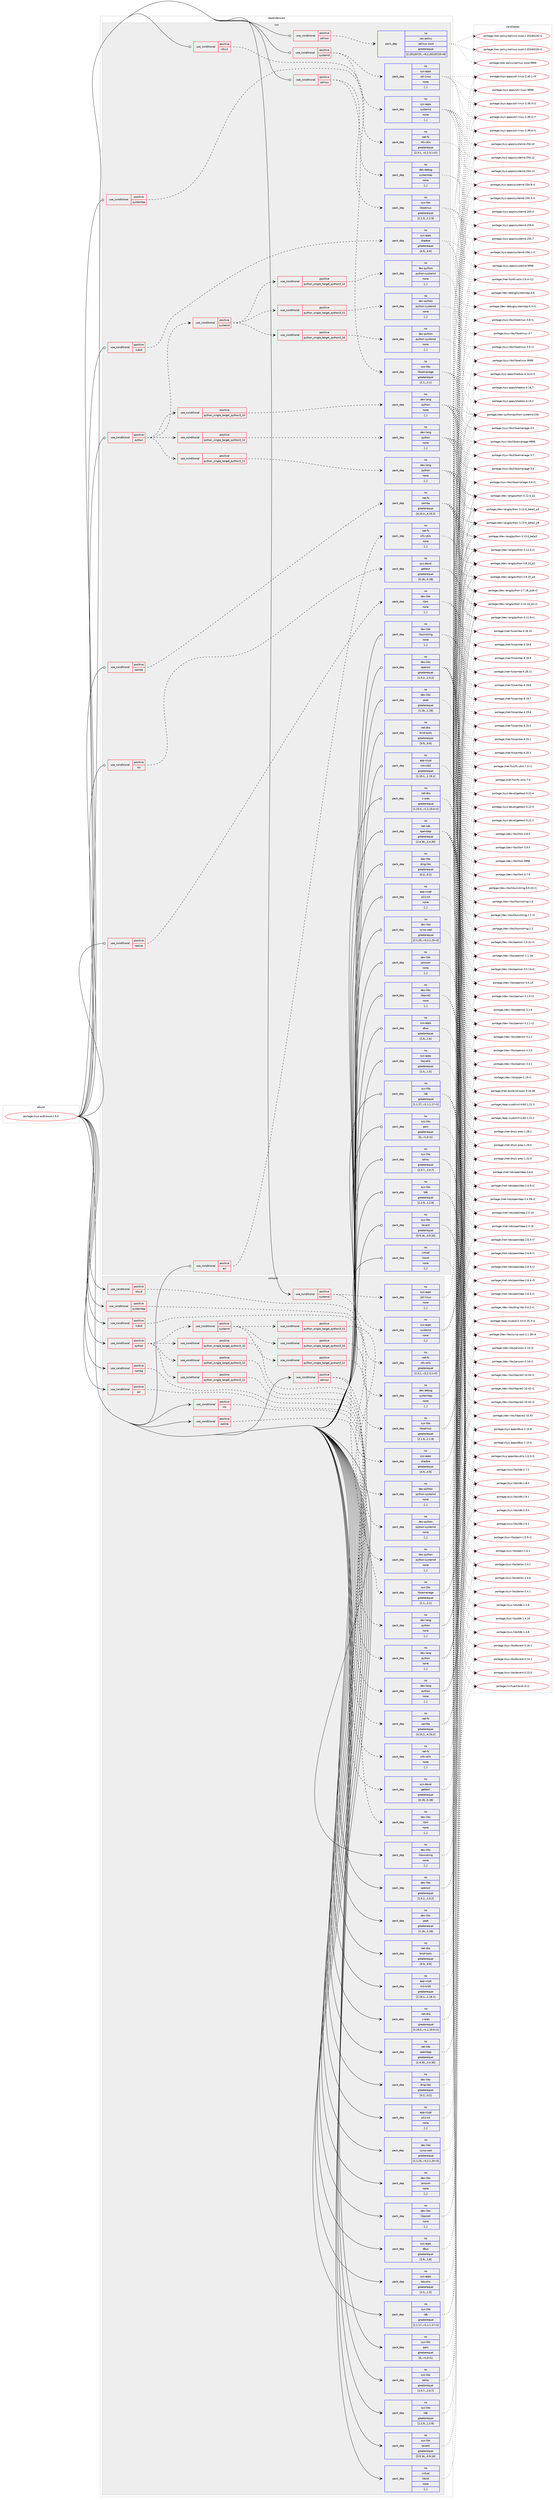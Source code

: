 digraph prolog {

# *************
# Graph options
# *************

newrank=true;
concentrate=true;
compound=true;
graph [rankdir=LR,fontname=Helvetica,fontsize=10,ranksep=1.5];#, ranksep=2.5, nodesep=0.2];
edge  [arrowhead=vee];
node  [fontname=Helvetica,fontsize=10];

# **********
# The ebuild
# **********

subgraph cluster_leftcol {
color=gray;
rank=same;
label=<<i>ebuild</i>>;
id [label="portage://sys-auth/sssd-2.9.5", color=red, width=4, href="../sys-auth/sssd-2.9.5.svg"];
}

# ****************
# The dependencies
# ****************

subgraph cluster_midcol {
color=gray;
label=<<i>dependencies</i>>;
subgraph cluster_compile {
fillcolor="#eeeeee";
style=filled;
label=<<i>compile</i>>;
subgraph cond110704 {
dependency417763 [label=<<TABLE BORDER="0" CELLBORDER="1" CELLSPACING="0" CELLPADDING="4"><TR><TD ROWSPAN="3" CELLPADDING="10">use_conditional</TD></TR><TR><TD>positive</TD></TR><TR><TD>acl</TD></TR></TABLE>>, shape=none, color=red];
subgraph pack304190 {
dependency417764 [label=<<TABLE BORDER="0" CELLBORDER="1" CELLSPACING="0" CELLPADDING="4" WIDTH="220"><TR><TD ROWSPAN="6" CELLPADDING="30">pack_dep</TD></TR><TR><TD WIDTH="110">no</TD></TR><TR><TD>net-fs</TD></TR><TR><TD>cifs-utils</TD></TR><TR><TD>none</TD></TR><TR><TD>[,,]</TD></TR></TABLE>>, shape=none, color=blue];
}
dependency417763:e -> dependency417764:w [weight=20,style="dashed",arrowhead="vee"];
}
id:e -> dependency417763:w [weight=20,style="solid",arrowhead="vee"];
subgraph cond110705 {
dependency417765 [label=<<TABLE BORDER="0" CELLBORDER="1" CELLSPACING="0" CELLPADDING="4"><TR><TD ROWSPAN="3" CELLPADDING="10">use_conditional</TD></TR><TR><TD>positive</TD></TR><TR><TD>netlink</TD></TR></TABLE>>, shape=none, color=red];
subgraph pack304191 {
dependency417766 [label=<<TABLE BORDER="0" CELLBORDER="1" CELLSPACING="0" CELLPADDING="4" WIDTH="220"><TR><TD ROWSPAN="6" CELLPADDING="30">pack_dep</TD></TR><TR><TD WIDTH="110">no</TD></TR><TR><TD>dev-libs</TD></TR><TR><TD>libnl</TD></TR><TR><TD>none</TD></TR><TR><TD>[,,]</TD></TR></TABLE>>, shape=none, color=blue];
}
dependency417765:e -> dependency417766:w [weight=20,style="dashed",arrowhead="vee"];
}
id:e -> dependency417765:w [weight=20,style="solid",arrowhead="vee"];
subgraph cond110706 {
dependency417767 [label=<<TABLE BORDER="0" CELLBORDER="1" CELLSPACING="0" CELLPADDING="4"><TR><TD ROWSPAN="3" CELLPADDING="10">use_conditional</TD></TR><TR><TD>positive</TD></TR><TR><TD>nfsv4</TD></TR></TABLE>>, shape=none, color=red];
subgraph pack304192 {
dependency417768 [label=<<TABLE BORDER="0" CELLBORDER="1" CELLSPACING="0" CELLPADDING="4" WIDTH="220"><TR><TD ROWSPAN="6" CELLPADDING="30">pack_dep</TD></TR><TR><TD WIDTH="110">no</TD></TR><TR><TD>net-fs</TD></TR><TR><TD>nfs-utils</TD></TR><TR><TD>greaterequal</TD></TR><TR><TD>[2.3.1,,-r2,2.3.1-r2]</TD></TR></TABLE>>, shape=none, color=blue];
}
dependency417767:e -> dependency417768:w [weight=20,style="dashed",arrowhead="vee"];
}
id:e -> dependency417767:w [weight=20,style="solid",arrowhead="vee"];
subgraph cond110707 {
dependency417769 [label=<<TABLE BORDER="0" CELLBORDER="1" CELLSPACING="0" CELLPADDING="4"><TR><TD ROWSPAN="3" CELLPADDING="10">use_conditional</TD></TR><TR><TD>positive</TD></TR><TR><TD>nls</TD></TR></TABLE>>, shape=none, color=red];
subgraph pack304193 {
dependency417770 [label=<<TABLE BORDER="0" CELLBORDER="1" CELLSPACING="0" CELLPADDING="4" WIDTH="220"><TR><TD ROWSPAN="6" CELLPADDING="30">pack_dep</TD></TR><TR><TD WIDTH="110">no</TD></TR><TR><TD>sys-devel</TD></TR><TR><TD>gettext</TD></TR><TR><TD>greaterequal</TD></TR><TR><TD>[0.18,,,0.18]</TD></TR></TABLE>>, shape=none, color=blue];
}
dependency417769:e -> dependency417770:w [weight=20,style="dashed",arrowhead="vee"];
}
id:e -> dependency417769:w [weight=20,style="solid",arrowhead="vee"];
subgraph cond110708 {
dependency417771 [label=<<TABLE BORDER="0" CELLBORDER="1" CELLSPACING="0" CELLPADDING="4"><TR><TD ROWSPAN="3" CELLPADDING="10">use_conditional</TD></TR><TR><TD>positive</TD></TR><TR><TD>python</TD></TR></TABLE>>, shape=none, color=red];
subgraph cond110709 {
dependency417772 [label=<<TABLE BORDER="0" CELLBORDER="1" CELLSPACING="0" CELLPADDING="4"><TR><TD ROWSPAN="3" CELLPADDING="10">use_conditional</TD></TR><TR><TD>positive</TD></TR><TR><TD>python_single_target_python3_10</TD></TR></TABLE>>, shape=none, color=red];
subgraph pack304194 {
dependency417773 [label=<<TABLE BORDER="0" CELLBORDER="1" CELLSPACING="0" CELLPADDING="4" WIDTH="220"><TR><TD ROWSPAN="6" CELLPADDING="30">pack_dep</TD></TR><TR><TD WIDTH="110">no</TD></TR><TR><TD>dev-lang</TD></TR><TR><TD>python</TD></TR><TR><TD>none</TD></TR><TR><TD>[,,]</TD></TR></TABLE>>, shape=none, color=blue];
}
dependency417772:e -> dependency417773:w [weight=20,style="dashed",arrowhead="vee"];
}
dependency417771:e -> dependency417772:w [weight=20,style="dashed",arrowhead="vee"];
subgraph cond110710 {
dependency417774 [label=<<TABLE BORDER="0" CELLBORDER="1" CELLSPACING="0" CELLPADDING="4"><TR><TD ROWSPAN="3" CELLPADDING="10">use_conditional</TD></TR><TR><TD>positive</TD></TR><TR><TD>python_single_target_python3_11</TD></TR></TABLE>>, shape=none, color=red];
subgraph pack304195 {
dependency417775 [label=<<TABLE BORDER="0" CELLBORDER="1" CELLSPACING="0" CELLPADDING="4" WIDTH="220"><TR><TD ROWSPAN="6" CELLPADDING="30">pack_dep</TD></TR><TR><TD WIDTH="110">no</TD></TR><TR><TD>dev-lang</TD></TR><TR><TD>python</TD></TR><TR><TD>none</TD></TR><TR><TD>[,,]</TD></TR></TABLE>>, shape=none, color=blue];
}
dependency417774:e -> dependency417775:w [weight=20,style="dashed",arrowhead="vee"];
}
dependency417771:e -> dependency417774:w [weight=20,style="dashed",arrowhead="vee"];
subgraph cond110711 {
dependency417776 [label=<<TABLE BORDER="0" CELLBORDER="1" CELLSPACING="0" CELLPADDING="4"><TR><TD ROWSPAN="3" CELLPADDING="10">use_conditional</TD></TR><TR><TD>positive</TD></TR><TR><TD>python_single_target_python3_12</TD></TR></TABLE>>, shape=none, color=red];
subgraph pack304196 {
dependency417777 [label=<<TABLE BORDER="0" CELLBORDER="1" CELLSPACING="0" CELLPADDING="4" WIDTH="220"><TR><TD ROWSPAN="6" CELLPADDING="30">pack_dep</TD></TR><TR><TD WIDTH="110">no</TD></TR><TR><TD>dev-lang</TD></TR><TR><TD>python</TD></TR><TR><TD>none</TD></TR><TR><TD>[,,]</TD></TR></TABLE>>, shape=none, color=blue];
}
dependency417776:e -> dependency417777:w [weight=20,style="dashed",arrowhead="vee"];
}
dependency417771:e -> dependency417776:w [weight=20,style="dashed",arrowhead="vee"];
subgraph cond110712 {
dependency417778 [label=<<TABLE BORDER="0" CELLBORDER="1" CELLSPACING="0" CELLPADDING="4"><TR><TD ROWSPAN="3" CELLPADDING="10">use_conditional</TD></TR><TR><TD>positive</TD></TR><TR><TD>systemd</TD></TR></TABLE>>, shape=none, color=red];
subgraph cond110713 {
dependency417779 [label=<<TABLE BORDER="0" CELLBORDER="1" CELLSPACING="0" CELLPADDING="4"><TR><TD ROWSPAN="3" CELLPADDING="10">use_conditional</TD></TR><TR><TD>positive</TD></TR><TR><TD>python_single_target_python3_10</TD></TR></TABLE>>, shape=none, color=red];
subgraph pack304197 {
dependency417780 [label=<<TABLE BORDER="0" CELLBORDER="1" CELLSPACING="0" CELLPADDING="4" WIDTH="220"><TR><TD ROWSPAN="6" CELLPADDING="30">pack_dep</TD></TR><TR><TD WIDTH="110">no</TD></TR><TR><TD>dev-python</TD></TR><TR><TD>python-systemd</TD></TR><TR><TD>none</TD></TR><TR><TD>[,,]</TD></TR></TABLE>>, shape=none, color=blue];
}
dependency417779:e -> dependency417780:w [weight=20,style="dashed",arrowhead="vee"];
}
dependency417778:e -> dependency417779:w [weight=20,style="dashed",arrowhead="vee"];
subgraph cond110714 {
dependency417781 [label=<<TABLE BORDER="0" CELLBORDER="1" CELLSPACING="0" CELLPADDING="4"><TR><TD ROWSPAN="3" CELLPADDING="10">use_conditional</TD></TR><TR><TD>positive</TD></TR><TR><TD>python_single_target_python3_11</TD></TR></TABLE>>, shape=none, color=red];
subgraph pack304198 {
dependency417782 [label=<<TABLE BORDER="0" CELLBORDER="1" CELLSPACING="0" CELLPADDING="4" WIDTH="220"><TR><TD ROWSPAN="6" CELLPADDING="30">pack_dep</TD></TR><TR><TD WIDTH="110">no</TD></TR><TR><TD>dev-python</TD></TR><TR><TD>python-systemd</TD></TR><TR><TD>none</TD></TR><TR><TD>[,,]</TD></TR></TABLE>>, shape=none, color=blue];
}
dependency417781:e -> dependency417782:w [weight=20,style="dashed",arrowhead="vee"];
}
dependency417778:e -> dependency417781:w [weight=20,style="dashed",arrowhead="vee"];
subgraph cond110715 {
dependency417783 [label=<<TABLE BORDER="0" CELLBORDER="1" CELLSPACING="0" CELLPADDING="4"><TR><TD ROWSPAN="3" CELLPADDING="10">use_conditional</TD></TR><TR><TD>positive</TD></TR><TR><TD>python_single_target_python3_12</TD></TR></TABLE>>, shape=none, color=red];
subgraph pack304199 {
dependency417784 [label=<<TABLE BORDER="0" CELLBORDER="1" CELLSPACING="0" CELLPADDING="4" WIDTH="220"><TR><TD ROWSPAN="6" CELLPADDING="30">pack_dep</TD></TR><TR><TD WIDTH="110">no</TD></TR><TR><TD>dev-python</TD></TR><TR><TD>python-systemd</TD></TR><TR><TD>none</TD></TR><TR><TD>[,,]</TD></TR></TABLE>>, shape=none, color=blue];
}
dependency417783:e -> dependency417784:w [weight=20,style="dashed",arrowhead="vee"];
}
dependency417778:e -> dependency417783:w [weight=20,style="dashed",arrowhead="vee"];
}
dependency417771:e -> dependency417778:w [weight=20,style="dashed",arrowhead="vee"];
}
id:e -> dependency417771:w [weight=20,style="solid",arrowhead="vee"];
subgraph cond110716 {
dependency417785 [label=<<TABLE BORDER="0" CELLBORDER="1" CELLSPACING="0" CELLPADDING="4"><TR><TD ROWSPAN="3" CELLPADDING="10">use_conditional</TD></TR><TR><TD>positive</TD></TR><TR><TD>samba</TD></TR></TABLE>>, shape=none, color=red];
subgraph pack304200 {
dependency417786 [label=<<TABLE BORDER="0" CELLBORDER="1" CELLSPACING="0" CELLPADDING="4" WIDTH="220"><TR><TD ROWSPAN="6" CELLPADDING="30">pack_dep</TD></TR><TR><TD WIDTH="110">no</TD></TR><TR><TD>net-fs</TD></TR><TR><TD>samba</TD></TR><TR><TD>greaterequal</TD></TR><TR><TD>[4.10.2,,,4.10.2]</TD></TR></TABLE>>, shape=none, color=blue];
}
dependency417785:e -> dependency417786:w [weight=20,style="dashed",arrowhead="vee"];
}
id:e -> dependency417785:w [weight=20,style="solid",arrowhead="vee"];
subgraph cond110717 {
dependency417787 [label=<<TABLE BORDER="0" CELLBORDER="1" CELLSPACING="0" CELLPADDING="4"><TR><TD ROWSPAN="3" CELLPADDING="10">use_conditional</TD></TR><TR><TD>positive</TD></TR><TR><TD>selinux</TD></TR></TABLE>>, shape=none, color=red];
subgraph pack304201 {
dependency417788 [label=<<TABLE BORDER="0" CELLBORDER="1" CELLSPACING="0" CELLPADDING="4" WIDTH="220"><TR><TD ROWSPAN="6" CELLPADDING="30">pack_dep</TD></TR><TR><TD WIDTH="110">no</TD></TR><TR><TD>sys-libs</TD></TR><TR><TD>libselinux</TD></TR><TR><TD>greaterequal</TD></TR><TR><TD>[2.1.9,,,2.1.9]</TD></TR></TABLE>>, shape=none, color=blue];
}
dependency417787:e -> dependency417788:w [weight=20,style="dashed",arrowhead="vee"];
subgraph pack304202 {
dependency417789 [label=<<TABLE BORDER="0" CELLBORDER="1" CELLSPACING="0" CELLPADDING="4" WIDTH="220"><TR><TD ROWSPAN="6" CELLPADDING="30">pack_dep</TD></TR><TR><TD WIDTH="110">no</TD></TR><TR><TD>sys-libs</TD></TR><TR><TD>libsemanage</TD></TR><TR><TD>greaterequal</TD></TR><TR><TD>[2.1,,,2.1]</TD></TR></TABLE>>, shape=none, color=blue];
}
dependency417787:e -> dependency417789:w [weight=20,style="dashed",arrowhead="vee"];
}
id:e -> dependency417787:w [weight=20,style="solid",arrowhead="vee"];
subgraph cond110718 {
dependency417790 [label=<<TABLE BORDER="0" CELLBORDER="1" CELLSPACING="0" CELLPADDING="4"><TR><TD ROWSPAN="3" CELLPADDING="10">use_conditional</TD></TR><TR><TD>positive</TD></TR><TR><TD>subid</TD></TR></TABLE>>, shape=none, color=red];
subgraph pack304203 {
dependency417791 [label=<<TABLE BORDER="0" CELLBORDER="1" CELLSPACING="0" CELLPADDING="4" WIDTH="220"><TR><TD ROWSPAN="6" CELLPADDING="30">pack_dep</TD></TR><TR><TD WIDTH="110">no</TD></TR><TR><TD>sys-apps</TD></TR><TR><TD>shadow</TD></TR><TR><TD>greaterequal</TD></TR><TR><TD>[4.9,,,4.9]</TD></TR></TABLE>>, shape=none, color=blue];
}
dependency417790:e -> dependency417791:w [weight=20,style="dashed",arrowhead="vee"];
}
id:e -> dependency417790:w [weight=20,style="solid",arrowhead="vee"];
subgraph cond110719 {
dependency417792 [label=<<TABLE BORDER="0" CELLBORDER="1" CELLSPACING="0" CELLPADDING="4"><TR><TD ROWSPAN="3" CELLPADDING="10">use_conditional</TD></TR><TR><TD>positive</TD></TR><TR><TD>systemd</TD></TR></TABLE>>, shape=none, color=red];
subgraph pack304204 {
dependency417793 [label=<<TABLE BORDER="0" CELLBORDER="1" CELLSPACING="0" CELLPADDING="4" WIDTH="220"><TR><TD ROWSPAN="6" CELLPADDING="30">pack_dep</TD></TR><TR><TD WIDTH="110">no</TD></TR><TR><TD>sys-apps</TD></TR><TR><TD>systemd</TD></TR><TR><TD>none</TD></TR><TR><TD>[,,]</TD></TR></TABLE>>, shape=none, color=blue];
}
dependency417792:e -> dependency417793:w [weight=20,style="dashed",arrowhead="vee"];
subgraph pack304205 {
dependency417794 [label=<<TABLE BORDER="0" CELLBORDER="1" CELLSPACING="0" CELLPADDING="4" WIDTH="220"><TR><TD ROWSPAN="6" CELLPADDING="30">pack_dep</TD></TR><TR><TD WIDTH="110">no</TD></TR><TR><TD>sys-apps</TD></TR><TR><TD>util-linux</TD></TR><TR><TD>none</TD></TR><TR><TD>[,,]</TD></TR></TABLE>>, shape=none, color=blue];
}
dependency417792:e -> dependency417794:w [weight=20,style="dashed",arrowhead="vee"];
}
id:e -> dependency417792:w [weight=20,style="solid",arrowhead="vee"];
subgraph cond110720 {
dependency417795 [label=<<TABLE BORDER="0" CELLBORDER="1" CELLSPACING="0" CELLPADDING="4"><TR><TD ROWSPAN="3" CELLPADDING="10">use_conditional</TD></TR><TR><TD>positive</TD></TR><TR><TD>systemtap</TD></TR></TABLE>>, shape=none, color=red];
subgraph pack304206 {
dependency417796 [label=<<TABLE BORDER="0" CELLBORDER="1" CELLSPACING="0" CELLPADDING="4" WIDTH="220"><TR><TD ROWSPAN="6" CELLPADDING="30">pack_dep</TD></TR><TR><TD WIDTH="110">no</TD></TR><TR><TD>dev-debug</TD></TR><TR><TD>systemtap</TD></TR><TR><TD>none</TD></TR><TR><TD>[,,]</TD></TR></TABLE>>, shape=none, color=blue];
}
dependency417795:e -> dependency417796:w [weight=20,style="dashed",arrowhead="vee"];
}
id:e -> dependency417795:w [weight=20,style="solid",arrowhead="vee"];
subgraph pack304207 {
dependency417797 [label=<<TABLE BORDER="0" CELLBORDER="1" CELLSPACING="0" CELLPADDING="4" WIDTH="220"><TR><TD ROWSPAN="6" CELLPADDING="30">pack_dep</TD></TR><TR><TD WIDTH="110">no</TD></TR><TR><TD>app-crypt</TD></TR><TR><TD>mit-krb5</TD></TR><TR><TD>greaterequal</TD></TR><TR><TD>[1.19.1,,,1.19.1]</TD></TR></TABLE>>, shape=none, color=blue];
}
id:e -> dependency417797:w [weight=20,style="solid",arrowhead="vee"];
subgraph pack304208 {
dependency417798 [label=<<TABLE BORDER="0" CELLBORDER="1" CELLSPACING="0" CELLPADDING="4" WIDTH="220"><TR><TD ROWSPAN="6" CELLPADDING="30">pack_dep</TD></TR><TR><TD WIDTH="110">no</TD></TR><TR><TD>app-crypt</TD></TR><TR><TD>p11-kit</TD></TR><TR><TD>none</TD></TR><TR><TD>[,,]</TD></TR></TABLE>>, shape=none, color=blue];
}
id:e -> dependency417798:w [weight=20,style="solid",arrowhead="vee"];
subgraph pack304209 {
dependency417799 [label=<<TABLE BORDER="0" CELLBORDER="1" CELLSPACING="0" CELLPADDING="4" WIDTH="220"><TR><TD ROWSPAN="6" CELLPADDING="30">pack_dep</TD></TR><TR><TD WIDTH="110">no</TD></TR><TR><TD>dev-libs</TD></TR><TR><TD>cyrus-sasl</TD></TR><TR><TD>greaterequal</TD></TR><TR><TD>[2.1.25,,-r3,2.1.25-r3]</TD></TR></TABLE>>, shape=none, color=blue];
}
id:e -> dependency417799:w [weight=20,style="solid",arrowhead="vee"];
subgraph pack304210 {
dependency417800 [label=<<TABLE BORDER="0" CELLBORDER="1" CELLSPACING="0" CELLPADDING="4" WIDTH="220"><TR><TD ROWSPAN="6" CELLPADDING="30">pack_dep</TD></TR><TR><TD WIDTH="110">no</TD></TR><TR><TD>dev-libs</TD></TR><TR><TD>ding-libs</TD></TR><TR><TD>greaterequal</TD></TR><TR><TD>[0.2,,,0.2]</TD></TR></TABLE>>, shape=none, color=blue];
}
id:e -> dependency417800:w [weight=20,style="solid",arrowhead="vee"];
subgraph pack304211 {
dependency417801 [label=<<TABLE BORDER="0" CELLBORDER="1" CELLSPACING="0" CELLPADDING="4" WIDTH="220"><TR><TD ROWSPAN="6" CELLPADDING="30">pack_dep</TD></TR><TR><TD WIDTH="110">no</TD></TR><TR><TD>dev-libs</TD></TR><TR><TD>jansson</TD></TR><TR><TD>none</TD></TR><TR><TD>[,,]</TD></TR></TABLE>>, shape=none, color=blue];
}
id:e -> dependency417801:w [weight=20,style="solid",arrowhead="vee"];
subgraph pack304212 {
dependency417802 [label=<<TABLE BORDER="0" CELLBORDER="1" CELLSPACING="0" CELLPADDING="4" WIDTH="220"><TR><TD ROWSPAN="6" CELLPADDING="30">pack_dep</TD></TR><TR><TD WIDTH="110">no</TD></TR><TR><TD>dev-libs</TD></TR><TR><TD>libpcre2</TD></TR><TR><TD>none</TD></TR><TR><TD>[,,]</TD></TR></TABLE>>, shape=none, color=blue];
}
id:e -> dependency417802:w [weight=20,style="solid",arrowhead="vee"];
subgraph pack304213 {
dependency417803 [label=<<TABLE BORDER="0" CELLBORDER="1" CELLSPACING="0" CELLPADDING="4" WIDTH="220"><TR><TD ROWSPAN="6" CELLPADDING="30">pack_dep</TD></TR><TR><TD WIDTH="110">no</TD></TR><TR><TD>dev-libs</TD></TR><TR><TD>libunistring</TD></TR><TR><TD>none</TD></TR><TR><TD>[,,]</TD></TR></TABLE>>, shape=none, color=blue];
}
id:e -> dependency417803:w [weight=20,style="solid",arrowhead="vee"];
subgraph pack304214 {
dependency417804 [label=<<TABLE BORDER="0" CELLBORDER="1" CELLSPACING="0" CELLPADDING="4" WIDTH="220"><TR><TD ROWSPAN="6" CELLPADDING="30">pack_dep</TD></TR><TR><TD WIDTH="110">no</TD></TR><TR><TD>dev-libs</TD></TR><TR><TD>openssl</TD></TR><TR><TD>greaterequal</TD></TR><TR><TD>[1.0.2,,,1.0.2]</TD></TR></TABLE>>, shape=none, color=blue];
}
id:e -> dependency417804:w [weight=20,style="solid",arrowhead="vee"];
subgraph pack304215 {
dependency417805 [label=<<TABLE BORDER="0" CELLBORDER="1" CELLSPACING="0" CELLPADDING="4" WIDTH="220"><TR><TD ROWSPAN="6" CELLPADDING="30">pack_dep</TD></TR><TR><TD WIDTH="110">no</TD></TR><TR><TD>dev-libs</TD></TR><TR><TD>popt</TD></TR><TR><TD>greaterequal</TD></TR><TR><TD>[1.16,,,1.16]</TD></TR></TABLE>>, shape=none, color=blue];
}
id:e -> dependency417805:w [weight=20,style="solid",arrowhead="vee"];
subgraph pack304216 {
dependency417806 [label=<<TABLE BORDER="0" CELLBORDER="1" CELLSPACING="0" CELLPADDING="4" WIDTH="220"><TR><TD ROWSPAN="6" CELLPADDING="30">pack_dep</TD></TR><TR><TD WIDTH="110">no</TD></TR><TR><TD>net-dns</TD></TR><TR><TD>bind-tools</TD></TR><TR><TD>greaterequal</TD></TR><TR><TD>[9.9,,,9.9]</TD></TR></TABLE>>, shape=none, color=blue];
}
id:e -> dependency417806:w [weight=20,style="solid",arrowhead="vee"];
subgraph pack304217 {
dependency417807 [label=<<TABLE BORDER="0" CELLBORDER="1" CELLSPACING="0" CELLPADDING="4" WIDTH="220"><TR><TD ROWSPAN="6" CELLPADDING="30">pack_dep</TD></TR><TR><TD WIDTH="110">no</TD></TR><TR><TD>net-dns</TD></TR><TR><TD>c-ares</TD></TR><TR><TD>greaterequal</TD></TR><TR><TD>[1.10.0,,-r1,1.10.0-r1]</TD></TR></TABLE>>, shape=none, color=blue];
}
id:e -> dependency417807:w [weight=20,style="solid",arrowhead="vee"];
subgraph pack304218 {
dependency417808 [label=<<TABLE BORDER="0" CELLBORDER="1" CELLSPACING="0" CELLPADDING="4" WIDTH="220"><TR><TD ROWSPAN="6" CELLPADDING="30">pack_dep</TD></TR><TR><TD WIDTH="110">no</TD></TR><TR><TD>net-nds</TD></TR><TR><TD>openldap</TD></TR><TR><TD>greaterequal</TD></TR><TR><TD>[2.4.30,,,2.4.30]</TD></TR></TABLE>>, shape=none, color=blue];
}
id:e -> dependency417808:w [weight=20,style="solid",arrowhead="vee"];
subgraph pack304219 {
dependency417809 [label=<<TABLE BORDER="0" CELLBORDER="1" CELLSPACING="0" CELLPADDING="4" WIDTH="220"><TR><TD ROWSPAN="6" CELLPADDING="30">pack_dep</TD></TR><TR><TD WIDTH="110">no</TD></TR><TR><TD>sys-apps</TD></TR><TR><TD>dbus</TD></TR><TR><TD>greaterequal</TD></TR><TR><TD>[1.6,,,1.6]</TD></TR></TABLE>>, shape=none, color=blue];
}
id:e -> dependency417809:w [weight=20,style="solid",arrowhead="vee"];
subgraph pack304220 {
dependency417810 [label=<<TABLE BORDER="0" CELLBORDER="1" CELLSPACING="0" CELLPADDING="4" WIDTH="220"><TR><TD ROWSPAN="6" CELLPADDING="30">pack_dep</TD></TR><TR><TD WIDTH="110">no</TD></TR><TR><TD>sys-apps</TD></TR><TR><TD>keyutils</TD></TR><TR><TD>greaterequal</TD></TR><TR><TD>[1.5,,,1.5]</TD></TR></TABLE>>, shape=none, color=blue];
}
id:e -> dependency417810:w [weight=20,style="solid",arrowhead="vee"];
subgraph pack304221 {
dependency417811 [label=<<TABLE BORDER="0" CELLBORDER="1" CELLSPACING="0" CELLPADDING="4" WIDTH="220"><TR><TD ROWSPAN="6" CELLPADDING="30">pack_dep</TD></TR><TR><TD WIDTH="110">no</TD></TR><TR><TD>sys-libs</TD></TR><TR><TD>ldb</TD></TR><TR><TD>greaterequal</TD></TR><TR><TD>[1.1.17,,-r1,1.1.17-r1]</TD></TR></TABLE>>, shape=none, color=blue];
}
id:e -> dependency417811:w [weight=20,style="solid",arrowhead="vee"];
subgraph pack304222 {
dependency417812 [label=<<TABLE BORDER="0" CELLBORDER="1" CELLSPACING="0" CELLPADDING="4" WIDTH="220"><TR><TD ROWSPAN="6" CELLPADDING="30">pack_dep</TD></TR><TR><TD WIDTH="110">no</TD></TR><TR><TD>sys-libs</TD></TR><TR><TD>pam</TD></TR><TR><TD>greaterequal</TD></TR><TR><TD>[0,,-r1,0-r1]</TD></TR></TABLE>>, shape=none, color=blue];
}
id:e -> dependency417812:w [weight=20,style="solid",arrowhead="vee"];
subgraph pack304223 {
dependency417813 [label=<<TABLE BORDER="0" CELLBORDER="1" CELLSPACING="0" CELLPADDING="4" WIDTH="220"><TR><TD ROWSPAN="6" CELLPADDING="30">pack_dep</TD></TR><TR><TD WIDTH="110">no</TD></TR><TR><TD>sys-libs</TD></TR><TR><TD>talloc</TD></TR><TR><TD>greaterequal</TD></TR><TR><TD>[2.0.7,,,2.0.7]</TD></TR></TABLE>>, shape=none, color=blue];
}
id:e -> dependency417813:w [weight=20,style="solid",arrowhead="vee"];
subgraph pack304224 {
dependency417814 [label=<<TABLE BORDER="0" CELLBORDER="1" CELLSPACING="0" CELLPADDING="4" WIDTH="220"><TR><TD ROWSPAN="6" CELLPADDING="30">pack_dep</TD></TR><TR><TD WIDTH="110">no</TD></TR><TR><TD>sys-libs</TD></TR><TR><TD>tdb</TD></TR><TR><TD>greaterequal</TD></TR><TR><TD>[1.2.9,,,1.2.9]</TD></TR></TABLE>>, shape=none, color=blue];
}
id:e -> dependency417814:w [weight=20,style="solid",arrowhead="vee"];
subgraph pack304225 {
dependency417815 [label=<<TABLE BORDER="0" CELLBORDER="1" CELLSPACING="0" CELLPADDING="4" WIDTH="220"><TR><TD ROWSPAN="6" CELLPADDING="30">pack_dep</TD></TR><TR><TD WIDTH="110">no</TD></TR><TR><TD>sys-libs</TD></TR><TR><TD>tevent</TD></TR><TR><TD>greaterequal</TD></TR><TR><TD>[0.9.16,,,0.9.16]</TD></TR></TABLE>>, shape=none, color=blue];
}
id:e -> dependency417815:w [weight=20,style="solid",arrowhead="vee"];
subgraph pack304226 {
dependency417816 [label=<<TABLE BORDER="0" CELLBORDER="1" CELLSPACING="0" CELLPADDING="4" WIDTH="220"><TR><TD ROWSPAN="6" CELLPADDING="30">pack_dep</TD></TR><TR><TD WIDTH="110">no</TD></TR><TR><TD>virtual</TD></TR><TR><TD>libintl</TD></TR><TR><TD>none</TD></TR><TR><TD>[,,]</TD></TR></TABLE>>, shape=none, color=blue];
}
id:e -> dependency417816:w [weight=20,style="solid",arrowhead="vee"];
}
subgraph cluster_compileandrun {
fillcolor="#eeeeee";
style=filled;
label=<<i>compile and run</i>>;
}
subgraph cluster_run {
fillcolor="#eeeeee";
style=filled;
label=<<i>run</i>>;
subgraph cond110721 {
dependency417817 [label=<<TABLE BORDER="0" CELLBORDER="1" CELLSPACING="0" CELLPADDING="4"><TR><TD ROWSPAN="3" CELLPADDING="10">use_conditional</TD></TR><TR><TD>positive</TD></TR><TR><TD>acl</TD></TR></TABLE>>, shape=none, color=red];
subgraph pack304227 {
dependency417818 [label=<<TABLE BORDER="0" CELLBORDER="1" CELLSPACING="0" CELLPADDING="4" WIDTH="220"><TR><TD ROWSPAN="6" CELLPADDING="30">pack_dep</TD></TR><TR><TD WIDTH="110">no</TD></TR><TR><TD>net-fs</TD></TR><TR><TD>cifs-utils</TD></TR><TR><TD>none</TD></TR><TR><TD>[,,]</TD></TR></TABLE>>, shape=none, color=blue];
}
dependency417817:e -> dependency417818:w [weight=20,style="dashed",arrowhead="vee"];
}
id:e -> dependency417817:w [weight=20,style="solid",arrowhead="odot"];
subgraph cond110722 {
dependency417819 [label=<<TABLE BORDER="0" CELLBORDER="1" CELLSPACING="0" CELLPADDING="4"><TR><TD ROWSPAN="3" CELLPADDING="10">use_conditional</TD></TR><TR><TD>positive</TD></TR><TR><TD>netlink</TD></TR></TABLE>>, shape=none, color=red];
subgraph pack304228 {
dependency417820 [label=<<TABLE BORDER="0" CELLBORDER="1" CELLSPACING="0" CELLPADDING="4" WIDTH="220"><TR><TD ROWSPAN="6" CELLPADDING="30">pack_dep</TD></TR><TR><TD WIDTH="110">no</TD></TR><TR><TD>dev-libs</TD></TR><TR><TD>libnl</TD></TR><TR><TD>none</TD></TR><TR><TD>[,,]</TD></TR></TABLE>>, shape=none, color=blue];
}
dependency417819:e -> dependency417820:w [weight=20,style="dashed",arrowhead="vee"];
}
id:e -> dependency417819:w [weight=20,style="solid",arrowhead="odot"];
subgraph cond110723 {
dependency417821 [label=<<TABLE BORDER="0" CELLBORDER="1" CELLSPACING="0" CELLPADDING="4"><TR><TD ROWSPAN="3" CELLPADDING="10">use_conditional</TD></TR><TR><TD>positive</TD></TR><TR><TD>nfsv4</TD></TR></TABLE>>, shape=none, color=red];
subgraph pack304229 {
dependency417822 [label=<<TABLE BORDER="0" CELLBORDER="1" CELLSPACING="0" CELLPADDING="4" WIDTH="220"><TR><TD ROWSPAN="6" CELLPADDING="30">pack_dep</TD></TR><TR><TD WIDTH="110">no</TD></TR><TR><TD>net-fs</TD></TR><TR><TD>nfs-utils</TD></TR><TR><TD>greaterequal</TD></TR><TR><TD>[2.3.1,,-r2,2.3.1-r2]</TD></TR></TABLE>>, shape=none, color=blue];
}
dependency417821:e -> dependency417822:w [weight=20,style="dashed",arrowhead="vee"];
}
id:e -> dependency417821:w [weight=20,style="solid",arrowhead="odot"];
subgraph cond110724 {
dependency417823 [label=<<TABLE BORDER="0" CELLBORDER="1" CELLSPACING="0" CELLPADDING="4"><TR><TD ROWSPAN="3" CELLPADDING="10">use_conditional</TD></TR><TR><TD>positive</TD></TR><TR><TD>nls</TD></TR></TABLE>>, shape=none, color=red];
subgraph pack304230 {
dependency417824 [label=<<TABLE BORDER="0" CELLBORDER="1" CELLSPACING="0" CELLPADDING="4" WIDTH="220"><TR><TD ROWSPAN="6" CELLPADDING="30">pack_dep</TD></TR><TR><TD WIDTH="110">no</TD></TR><TR><TD>sys-devel</TD></TR><TR><TD>gettext</TD></TR><TR><TD>greaterequal</TD></TR><TR><TD>[0.18,,,0.18]</TD></TR></TABLE>>, shape=none, color=blue];
}
dependency417823:e -> dependency417824:w [weight=20,style="dashed",arrowhead="vee"];
}
id:e -> dependency417823:w [weight=20,style="solid",arrowhead="odot"];
subgraph cond110725 {
dependency417825 [label=<<TABLE BORDER="0" CELLBORDER="1" CELLSPACING="0" CELLPADDING="4"><TR><TD ROWSPAN="3" CELLPADDING="10">use_conditional</TD></TR><TR><TD>positive</TD></TR><TR><TD>python</TD></TR></TABLE>>, shape=none, color=red];
subgraph cond110726 {
dependency417826 [label=<<TABLE BORDER="0" CELLBORDER="1" CELLSPACING="0" CELLPADDING="4"><TR><TD ROWSPAN="3" CELLPADDING="10">use_conditional</TD></TR><TR><TD>positive</TD></TR><TR><TD>python_single_target_python3_10</TD></TR></TABLE>>, shape=none, color=red];
subgraph pack304231 {
dependency417827 [label=<<TABLE BORDER="0" CELLBORDER="1" CELLSPACING="0" CELLPADDING="4" WIDTH="220"><TR><TD ROWSPAN="6" CELLPADDING="30">pack_dep</TD></TR><TR><TD WIDTH="110">no</TD></TR><TR><TD>dev-lang</TD></TR><TR><TD>python</TD></TR><TR><TD>none</TD></TR><TR><TD>[,,]</TD></TR></TABLE>>, shape=none, color=blue];
}
dependency417826:e -> dependency417827:w [weight=20,style="dashed",arrowhead="vee"];
}
dependency417825:e -> dependency417826:w [weight=20,style="dashed",arrowhead="vee"];
subgraph cond110727 {
dependency417828 [label=<<TABLE BORDER="0" CELLBORDER="1" CELLSPACING="0" CELLPADDING="4"><TR><TD ROWSPAN="3" CELLPADDING="10">use_conditional</TD></TR><TR><TD>positive</TD></TR><TR><TD>python_single_target_python3_11</TD></TR></TABLE>>, shape=none, color=red];
subgraph pack304232 {
dependency417829 [label=<<TABLE BORDER="0" CELLBORDER="1" CELLSPACING="0" CELLPADDING="4" WIDTH="220"><TR><TD ROWSPAN="6" CELLPADDING="30">pack_dep</TD></TR><TR><TD WIDTH="110">no</TD></TR><TR><TD>dev-lang</TD></TR><TR><TD>python</TD></TR><TR><TD>none</TD></TR><TR><TD>[,,]</TD></TR></TABLE>>, shape=none, color=blue];
}
dependency417828:e -> dependency417829:w [weight=20,style="dashed",arrowhead="vee"];
}
dependency417825:e -> dependency417828:w [weight=20,style="dashed",arrowhead="vee"];
subgraph cond110728 {
dependency417830 [label=<<TABLE BORDER="0" CELLBORDER="1" CELLSPACING="0" CELLPADDING="4"><TR><TD ROWSPAN="3" CELLPADDING="10">use_conditional</TD></TR><TR><TD>positive</TD></TR><TR><TD>python_single_target_python3_12</TD></TR></TABLE>>, shape=none, color=red];
subgraph pack304233 {
dependency417831 [label=<<TABLE BORDER="0" CELLBORDER="1" CELLSPACING="0" CELLPADDING="4" WIDTH="220"><TR><TD ROWSPAN="6" CELLPADDING="30">pack_dep</TD></TR><TR><TD WIDTH="110">no</TD></TR><TR><TD>dev-lang</TD></TR><TR><TD>python</TD></TR><TR><TD>none</TD></TR><TR><TD>[,,]</TD></TR></TABLE>>, shape=none, color=blue];
}
dependency417830:e -> dependency417831:w [weight=20,style="dashed",arrowhead="vee"];
}
dependency417825:e -> dependency417830:w [weight=20,style="dashed",arrowhead="vee"];
subgraph cond110729 {
dependency417832 [label=<<TABLE BORDER="0" CELLBORDER="1" CELLSPACING="0" CELLPADDING="4"><TR><TD ROWSPAN="3" CELLPADDING="10">use_conditional</TD></TR><TR><TD>positive</TD></TR><TR><TD>systemd</TD></TR></TABLE>>, shape=none, color=red];
subgraph cond110730 {
dependency417833 [label=<<TABLE BORDER="0" CELLBORDER="1" CELLSPACING="0" CELLPADDING="4"><TR><TD ROWSPAN="3" CELLPADDING="10">use_conditional</TD></TR><TR><TD>positive</TD></TR><TR><TD>python_single_target_python3_10</TD></TR></TABLE>>, shape=none, color=red];
subgraph pack304234 {
dependency417834 [label=<<TABLE BORDER="0" CELLBORDER="1" CELLSPACING="0" CELLPADDING="4" WIDTH="220"><TR><TD ROWSPAN="6" CELLPADDING="30">pack_dep</TD></TR><TR><TD WIDTH="110">no</TD></TR><TR><TD>dev-python</TD></TR><TR><TD>python-systemd</TD></TR><TR><TD>none</TD></TR><TR><TD>[,,]</TD></TR></TABLE>>, shape=none, color=blue];
}
dependency417833:e -> dependency417834:w [weight=20,style="dashed",arrowhead="vee"];
}
dependency417832:e -> dependency417833:w [weight=20,style="dashed",arrowhead="vee"];
subgraph cond110731 {
dependency417835 [label=<<TABLE BORDER="0" CELLBORDER="1" CELLSPACING="0" CELLPADDING="4"><TR><TD ROWSPAN="3" CELLPADDING="10">use_conditional</TD></TR><TR><TD>positive</TD></TR><TR><TD>python_single_target_python3_11</TD></TR></TABLE>>, shape=none, color=red];
subgraph pack304235 {
dependency417836 [label=<<TABLE BORDER="0" CELLBORDER="1" CELLSPACING="0" CELLPADDING="4" WIDTH="220"><TR><TD ROWSPAN="6" CELLPADDING="30">pack_dep</TD></TR><TR><TD WIDTH="110">no</TD></TR><TR><TD>dev-python</TD></TR><TR><TD>python-systemd</TD></TR><TR><TD>none</TD></TR><TR><TD>[,,]</TD></TR></TABLE>>, shape=none, color=blue];
}
dependency417835:e -> dependency417836:w [weight=20,style="dashed",arrowhead="vee"];
}
dependency417832:e -> dependency417835:w [weight=20,style="dashed",arrowhead="vee"];
subgraph cond110732 {
dependency417837 [label=<<TABLE BORDER="0" CELLBORDER="1" CELLSPACING="0" CELLPADDING="4"><TR><TD ROWSPAN="3" CELLPADDING="10">use_conditional</TD></TR><TR><TD>positive</TD></TR><TR><TD>python_single_target_python3_12</TD></TR></TABLE>>, shape=none, color=red];
subgraph pack304236 {
dependency417838 [label=<<TABLE BORDER="0" CELLBORDER="1" CELLSPACING="0" CELLPADDING="4" WIDTH="220"><TR><TD ROWSPAN="6" CELLPADDING="30">pack_dep</TD></TR><TR><TD WIDTH="110">no</TD></TR><TR><TD>dev-python</TD></TR><TR><TD>python-systemd</TD></TR><TR><TD>none</TD></TR><TR><TD>[,,]</TD></TR></TABLE>>, shape=none, color=blue];
}
dependency417837:e -> dependency417838:w [weight=20,style="dashed",arrowhead="vee"];
}
dependency417832:e -> dependency417837:w [weight=20,style="dashed",arrowhead="vee"];
}
dependency417825:e -> dependency417832:w [weight=20,style="dashed",arrowhead="vee"];
}
id:e -> dependency417825:w [weight=20,style="solid",arrowhead="odot"];
subgraph cond110733 {
dependency417839 [label=<<TABLE BORDER="0" CELLBORDER="1" CELLSPACING="0" CELLPADDING="4"><TR><TD ROWSPAN="3" CELLPADDING="10">use_conditional</TD></TR><TR><TD>positive</TD></TR><TR><TD>samba</TD></TR></TABLE>>, shape=none, color=red];
subgraph pack304237 {
dependency417840 [label=<<TABLE BORDER="0" CELLBORDER="1" CELLSPACING="0" CELLPADDING="4" WIDTH="220"><TR><TD ROWSPAN="6" CELLPADDING="30">pack_dep</TD></TR><TR><TD WIDTH="110">no</TD></TR><TR><TD>net-fs</TD></TR><TR><TD>samba</TD></TR><TR><TD>greaterequal</TD></TR><TR><TD>[4.10.2,,,4.10.2]</TD></TR></TABLE>>, shape=none, color=blue];
}
dependency417839:e -> dependency417840:w [weight=20,style="dashed",arrowhead="vee"];
}
id:e -> dependency417839:w [weight=20,style="solid",arrowhead="odot"];
subgraph cond110734 {
dependency417841 [label=<<TABLE BORDER="0" CELLBORDER="1" CELLSPACING="0" CELLPADDING="4"><TR><TD ROWSPAN="3" CELLPADDING="10">use_conditional</TD></TR><TR><TD>positive</TD></TR><TR><TD>selinux</TD></TR></TABLE>>, shape=none, color=red];
subgraph pack304238 {
dependency417842 [label=<<TABLE BORDER="0" CELLBORDER="1" CELLSPACING="0" CELLPADDING="4" WIDTH="220"><TR><TD ROWSPAN="6" CELLPADDING="30">pack_dep</TD></TR><TR><TD WIDTH="110">no</TD></TR><TR><TD>sec-policy</TD></TR><TR><TD>selinux-sssd</TD></TR><TR><TD>greaterequal</TD></TR><TR><TD>[2.20120725,,-r9,2.20120725-r9]</TD></TR></TABLE>>, shape=none, color=blue];
}
dependency417841:e -> dependency417842:w [weight=20,style="dashed",arrowhead="vee"];
}
id:e -> dependency417841:w [weight=20,style="solid",arrowhead="odot"];
subgraph cond110735 {
dependency417843 [label=<<TABLE BORDER="0" CELLBORDER="1" CELLSPACING="0" CELLPADDING="4"><TR><TD ROWSPAN="3" CELLPADDING="10">use_conditional</TD></TR><TR><TD>positive</TD></TR><TR><TD>selinux</TD></TR></TABLE>>, shape=none, color=red];
subgraph pack304239 {
dependency417844 [label=<<TABLE BORDER="0" CELLBORDER="1" CELLSPACING="0" CELLPADDING="4" WIDTH="220"><TR><TD ROWSPAN="6" CELLPADDING="30">pack_dep</TD></TR><TR><TD WIDTH="110">no</TD></TR><TR><TD>sys-libs</TD></TR><TR><TD>libselinux</TD></TR><TR><TD>greaterequal</TD></TR><TR><TD>[2.1.9,,,2.1.9]</TD></TR></TABLE>>, shape=none, color=blue];
}
dependency417843:e -> dependency417844:w [weight=20,style="dashed",arrowhead="vee"];
subgraph pack304240 {
dependency417845 [label=<<TABLE BORDER="0" CELLBORDER="1" CELLSPACING="0" CELLPADDING="4" WIDTH="220"><TR><TD ROWSPAN="6" CELLPADDING="30">pack_dep</TD></TR><TR><TD WIDTH="110">no</TD></TR><TR><TD>sys-libs</TD></TR><TR><TD>libsemanage</TD></TR><TR><TD>greaterequal</TD></TR><TR><TD>[2.1,,,2.1]</TD></TR></TABLE>>, shape=none, color=blue];
}
dependency417843:e -> dependency417845:w [weight=20,style="dashed",arrowhead="vee"];
}
id:e -> dependency417843:w [weight=20,style="solid",arrowhead="odot"];
subgraph cond110736 {
dependency417846 [label=<<TABLE BORDER="0" CELLBORDER="1" CELLSPACING="0" CELLPADDING="4"><TR><TD ROWSPAN="3" CELLPADDING="10">use_conditional</TD></TR><TR><TD>positive</TD></TR><TR><TD>subid</TD></TR></TABLE>>, shape=none, color=red];
subgraph pack304241 {
dependency417847 [label=<<TABLE BORDER="0" CELLBORDER="1" CELLSPACING="0" CELLPADDING="4" WIDTH="220"><TR><TD ROWSPAN="6" CELLPADDING="30">pack_dep</TD></TR><TR><TD WIDTH="110">no</TD></TR><TR><TD>sys-apps</TD></TR><TR><TD>shadow</TD></TR><TR><TD>greaterequal</TD></TR><TR><TD>[4.9,,,4.9]</TD></TR></TABLE>>, shape=none, color=blue];
}
dependency417846:e -> dependency417847:w [weight=20,style="dashed",arrowhead="vee"];
}
id:e -> dependency417846:w [weight=20,style="solid",arrowhead="odot"];
subgraph cond110737 {
dependency417848 [label=<<TABLE BORDER="0" CELLBORDER="1" CELLSPACING="0" CELLPADDING="4"><TR><TD ROWSPAN="3" CELLPADDING="10">use_conditional</TD></TR><TR><TD>positive</TD></TR><TR><TD>systemd</TD></TR></TABLE>>, shape=none, color=red];
subgraph pack304242 {
dependency417849 [label=<<TABLE BORDER="0" CELLBORDER="1" CELLSPACING="0" CELLPADDING="4" WIDTH="220"><TR><TD ROWSPAN="6" CELLPADDING="30">pack_dep</TD></TR><TR><TD WIDTH="110">no</TD></TR><TR><TD>sys-apps</TD></TR><TR><TD>systemd</TD></TR><TR><TD>none</TD></TR><TR><TD>[,,]</TD></TR></TABLE>>, shape=none, color=blue];
}
dependency417848:e -> dependency417849:w [weight=20,style="dashed",arrowhead="vee"];
subgraph pack304243 {
dependency417850 [label=<<TABLE BORDER="0" CELLBORDER="1" CELLSPACING="0" CELLPADDING="4" WIDTH="220"><TR><TD ROWSPAN="6" CELLPADDING="30">pack_dep</TD></TR><TR><TD WIDTH="110">no</TD></TR><TR><TD>sys-apps</TD></TR><TR><TD>util-linux</TD></TR><TR><TD>none</TD></TR><TR><TD>[,,]</TD></TR></TABLE>>, shape=none, color=blue];
}
dependency417848:e -> dependency417850:w [weight=20,style="dashed",arrowhead="vee"];
}
id:e -> dependency417848:w [weight=20,style="solid",arrowhead="odot"];
subgraph cond110738 {
dependency417851 [label=<<TABLE BORDER="0" CELLBORDER="1" CELLSPACING="0" CELLPADDING="4"><TR><TD ROWSPAN="3" CELLPADDING="10">use_conditional</TD></TR><TR><TD>positive</TD></TR><TR><TD>systemtap</TD></TR></TABLE>>, shape=none, color=red];
subgraph pack304244 {
dependency417852 [label=<<TABLE BORDER="0" CELLBORDER="1" CELLSPACING="0" CELLPADDING="4" WIDTH="220"><TR><TD ROWSPAN="6" CELLPADDING="30">pack_dep</TD></TR><TR><TD WIDTH="110">no</TD></TR><TR><TD>dev-debug</TD></TR><TR><TD>systemtap</TD></TR><TR><TD>none</TD></TR><TR><TD>[,,]</TD></TR></TABLE>>, shape=none, color=blue];
}
dependency417851:e -> dependency417852:w [weight=20,style="dashed",arrowhead="vee"];
}
id:e -> dependency417851:w [weight=20,style="solid",arrowhead="odot"];
subgraph pack304245 {
dependency417853 [label=<<TABLE BORDER="0" CELLBORDER="1" CELLSPACING="0" CELLPADDING="4" WIDTH="220"><TR><TD ROWSPAN="6" CELLPADDING="30">pack_dep</TD></TR><TR><TD WIDTH="110">no</TD></TR><TR><TD>app-crypt</TD></TR><TR><TD>mit-krb5</TD></TR><TR><TD>greaterequal</TD></TR><TR><TD>[1.19.1,,,1.19.1]</TD></TR></TABLE>>, shape=none, color=blue];
}
id:e -> dependency417853:w [weight=20,style="solid",arrowhead="odot"];
subgraph pack304246 {
dependency417854 [label=<<TABLE BORDER="0" CELLBORDER="1" CELLSPACING="0" CELLPADDING="4" WIDTH="220"><TR><TD ROWSPAN="6" CELLPADDING="30">pack_dep</TD></TR><TR><TD WIDTH="110">no</TD></TR><TR><TD>app-crypt</TD></TR><TR><TD>p11-kit</TD></TR><TR><TD>none</TD></TR><TR><TD>[,,]</TD></TR></TABLE>>, shape=none, color=blue];
}
id:e -> dependency417854:w [weight=20,style="solid",arrowhead="odot"];
subgraph pack304247 {
dependency417855 [label=<<TABLE BORDER="0" CELLBORDER="1" CELLSPACING="0" CELLPADDING="4" WIDTH="220"><TR><TD ROWSPAN="6" CELLPADDING="30">pack_dep</TD></TR><TR><TD WIDTH="110">no</TD></TR><TR><TD>dev-libs</TD></TR><TR><TD>cyrus-sasl</TD></TR><TR><TD>greaterequal</TD></TR><TR><TD>[2.1.25,,-r3,2.1.25-r3]</TD></TR></TABLE>>, shape=none, color=blue];
}
id:e -> dependency417855:w [weight=20,style="solid",arrowhead="odot"];
subgraph pack304248 {
dependency417856 [label=<<TABLE BORDER="0" CELLBORDER="1" CELLSPACING="0" CELLPADDING="4" WIDTH="220"><TR><TD ROWSPAN="6" CELLPADDING="30">pack_dep</TD></TR><TR><TD WIDTH="110">no</TD></TR><TR><TD>dev-libs</TD></TR><TR><TD>ding-libs</TD></TR><TR><TD>greaterequal</TD></TR><TR><TD>[0.2,,,0.2]</TD></TR></TABLE>>, shape=none, color=blue];
}
id:e -> dependency417856:w [weight=20,style="solid",arrowhead="odot"];
subgraph pack304249 {
dependency417857 [label=<<TABLE BORDER="0" CELLBORDER="1" CELLSPACING="0" CELLPADDING="4" WIDTH="220"><TR><TD ROWSPAN="6" CELLPADDING="30">pack_dep</TD></TR><TR><TD WIDTH="110">no</TD></TR><TR><TD>dev-libs</TD></TR><TR><TD>jansson</TD></TR><TR><TD>none</TD></TR><TR><TD>[,,]</TD></TR></TABLE>>, shape=none, color=blue];
}
id:e -> dependency417857:w [weight=20,style="solid",arrowhead="odot"];
subgraph pack304250 {
dependency417858 [label=<<TABLE BORDER="0" CELLBORDER="1" CELLSPACING="0" CELLPADDING="4" WIDTH="220"><TR><TD ROWSPAN="6" CELLPADDING="30">pack_dep</TD></TR><TR><TD WIDTH="110">no</TD></TR><TR><TD>dev-libs</TD></TR><TR><TD>libpcre2</TD></TR><TR><TD>none</TD></TR><TR><TD>[,,]</TD></TR></TABLE>>, shape=none, color=blue];
}
id:e -> dependency417858:w [weight=20,style="solid",arrowhead="odot"];
subgraph pack304251 {
dependency417859 [label=<<TABLE BORDER="0" CELLBORDER="1" CELLSPACING="0" CELLPADDING="4" WIDTH="220"><TR><TD ROWSPAN="6" CELLPADDING="30">pack_dep</TD></TR><TR><TD WIDTH="110">no</TD></TR><TR><TD>dev-libs</TD></TR><TR><TD>libunistring</TD></TR><TR><TD>none</TD></TR><TR><TD>[,,]</TD></TR></TABLE>>, shape=none, color=blue];
}
id:e -> dependency417859:w [weight=20,style="solid",arrowhead="odot"];
subgraph pack304252 {
dependency417860 [label=<<TABLE BORDER="0" CELLBORDER="1" CELLSPACING="0" CELLPADDING="4" WIDTH="220"><TR><TD ROWSPAN="6" CELLPADDING="30">pack_dep</TD></TR><TR><TD WIDTH="110">no</TD></TR><TR><TD>dev-libs</TD></TR><TR><TD>openssl</TD></TR><TR><TD>greaterequal</TD></TR><TR><TD>[1.0.2,,,1.0.2]</TD></TR></TABLE>>, shape=none, color=blue];
}
id:e -> dependency417860:w [weight=20,style="solid",arrowhead="odot"];
subgraph pack304253 {
dependency417861 [label=<<TABLE BORDER="0" CELLBORDER="1" CELLSPACING="0" CELLPADDING="4" WIDTH="220"><TR><TD ROWSPAN="6" CELLPADDING="30">pack_dep</TD></TR><TR><TD WIDTH="110">no</TD></TR><TR><TD>dev-libs</TD></TR><TR><TD>popt</TD></TR><TR><TD>greaterequal</TD></TR><TR><TD>[1.16,,,1.16]</TD></TR></TABLE>>, shape=none, color=blue];
}
id:e -> dependency417861:w [weight=20,style="solid",arrowhead="odot"];
subgraph pack304254 {
dependency417862 [label=<<TABLE BORDER="0" CELLBORDER="1" CELLSPACING="0" CELLPADDING="4" WIDTH="220"><TR><TD ROWSPAN="6" CELLPADDING="30">pack_dep</TD></TR><TR><TD WIDTH="110">no</TD></TR><TR><TD>net-dns</TD></TR><TR><TD>bind-tools</TD></TR><TR><TD>greaterequal</TD></TR><TR><TD>[9.9,,,9.9]</TD></TR></TABLE>>, shape=none, color=blue];
}
id:e -> dependency417862:w [weight=20,style="solid",arrowhead="odot"];
subgraph pack304255 {
dependency417863 [label=<<TABLE BORDER="0" CELLBORDER="1" CELLSPACING="0" CELLPADDING="4" WIDTH="220"><TR><TD ROWSPAN="6" CELLPADDING="30">pack_dep</TD></TR><TR><TD WIDTH="110">no</TD></TR><TR><TD>net-dns</TD></TR><TR><TD>c-ares</TD></TR><TR><TD>greaterequal</TD></TR><TR><TD>[1.10.0,,-r1,1.10.0-r1]</TD></TR></TABLE>>, shape=none, color=blue];
}
id:e -> dependency417863:w [weight=20,style="solid",arrowhead="odot"];
subgraph pack304256 {
dependency417864 [label=<<TABLE BORDER="0" CELLBORDER="1" CELLSPACING="0" CELLPADDING="4" WIDTH="220"><TR><TD ROWSPAN="6" CELLPADDING="30">pack_dep</TD></TR><TR><TD WIDTH="110">no</TD></TR><TR><TD>net-nds</TD></TR><TR><TD>openldap</TD></TR><TR><TD>greaterequal</TD></TR><TR><TD>[2.4.30,,,2.4.30]</TD></TR></TABLE>>, shape=none, color=blue];
}
id:e -> dependency417864:w [weight=20,style="solid",arrowhead="odot"];
subgraph pack304257 {
dependency417865 [label=<<TABLE BORDER="0" CELLBORDER="1" CELLSPACING="0" CELLPADDING="4" WIDTH="220"><TR><TD ROWSPAN="6" CELLPADDING="30">pack_dep</TD></TR><TR><TD WIDTH="110">no</TD></TR><TR><TD>sys-apps</TD></TR><TR><TD>dbus</TD></TR><TR><TD>greaterequal</TD></TR><TR><TD>[1.6,,,1.6]</TD></TR></TABLE>>, shape=none, color=blue];
}
id:e -> dependency417865:w [weight=20,style="solid",arrowhead="odot"];
subgraph pack304258 {
dependency417866 [label=<<TABLE BORDER="0" CELLBORDER="1" CELLSPACING="0" CELLPADDING="4" WIDTH="220"><TR><TD ROWSPAN="6" CELLPADDING="30">pack_dep</TD></TR><TR><TD WIDTH="110">no</TD></TR><TR><TD>sys-apps</TD></TR><TR><TD>keyutils</TD></TR><TR><TD>greaterequal</TD></TR><TR><TD>[1.5,,,1.5]</TD></TR></TABLE>>, shape=none, color=blue];
}
id:e -> dependency417866:w [weight=20,style="solid",arrowhead="odot"];
subgraph pack304259 {
dependency417867 [label=<<TABLE BORDER="0" CELLBORDER="1" CELLSPACING="0" CELLPADDING="4" WIDTH="220"><TR><TD ROWSPAN="6" CELLPADDING="30">pack_dep</TD></TR><TR><TD WIDTH="110">no</TD></TR><TR><TD>sys-libs</TD></TR><TR><TD>ldb</TD></TR><TR><TD>greaterequal</TD></TR><TR><TD>[1.1.17,,-r1,1.1.17-r1]</TD></TR></TABLE>>, shape=none, color=blue];
}
id:e -> dependency417867:w [weight=20,style="solid",arrowhead="odot"];
subgraph pack304260 {
dependency417868 [label=<<TABLE BORDER="0" CELLBORDER="1" CELLSPACING="0" CELLPADDING="4" WIDTH="220"><TR><TD ROWSPAN="6" CELLPADDING="30">pack_dep</TD></TR><TR><TD WIDTH="110">no</TD></TR><TR><TD>sys-libs</TD></TR><TR><TD>pam</TD></TR><TR><TD>greaterequal</TD></TR><TR><TD>[0,,-r1,0-r1]</TD></TR></TABLE>>, shape=none, color=blue];
}
id:e -> dependency417868:w [weight=20,style="solid",arrowhead="odot"];
subgraph pack304261 {
dependency417869 [label=<<TABLE BORDER="0" CELLBORDER="1" CELLSPACING="0" CELLPADDING="4" WIDTH="220"><TR><TD ROWSPAN="6" CELLPADDING="30">pack_dep</TD></TR><TR><TD WIDTH="110">no</TD></TR><TR><TD>sys-libs</TD></TR><TR><TD>talloc</TD></TR><TR><TD>greaterequal</TD></TR><TR><TD>[2.0.7,,,2.0.7]</TD></TR></TABLE>>, shape=none, color=blue];
}
id:e -> dependency417869:w [weight=20,style="solid",arrowhead="odot"];
subgraph pack304262 {
dependency417870 [label=<<TABLE BORDER="0" CELLBORDER="1" CELLSPACING="0" CELLPADDING="4" WIDTH="220"><TR><TD ROWSPAN="6" CELLPADDING="30">pack_dep</TD></TR><TR><TD WIDTH="110">no</TD></TR><TR><TD>sys-libs</TD></TR><TR><TD>tdb</TD></TR><TR><TD>greaterequal</TD></TR><TR><TD>[1.2.9,,,1.2.9]</TD></TR></TABLE>>, shape=none, color=blue];
}
id:e -> dependency417870:w [weight=20,style="solid",arrowhead="odot"];
subgraph pack304263 {
dependency417871 [label=<<TABLE BORDER="0" CELLBORDER="1" CELLSPACING="0" CELLPADDING="4" WIDTH="220"><TR><TD ROWSPAN="6" CELLPADDING="30">pack_dep</TD></TR><TR><TD WIDTH="110">no</TD></TR><TR><TD>sys-libs</TD></TR><TR><TD>tevent</TD></TR><TR><TD>greaterequal</TD></TR><TR><TD>[0.9.16,,,0.9.16]</TD></TR></TABLE>>, shape=none, color=blue];
}
id:e -> dependency417871:w [weight=20,style="solid",arrowhead="odot"];
subgraph pack304264 {
dependency417872 [label=<<TABLE BORDER="0" CELLBORDER="1" CELLSPACING="0" CELLPADDING="4" WIDTH="220"><TR><TD ROWSPAN="6" CELLPADDING="30">pack_dep</TD></TR><TR><TD WIDTH="110">no</TD></TR><TR><TD>virtual</TD></TR><TR><TD>libintl</TD></TR><TR><TD>none</TD></TR><TR><TD>[,,]</TD></TR></TABLE>>, shape=none, color=blue];
}
id:e -> dependency417872:w [weight=20,style="solid",arrowhead="odot"];
}
}

# **************
# The candidates
# **************

subgraph cluster_choices {
rank=same;
color=gray;
label=<<i>candidates</i>>;

subgraph choice304190 {
color=black;
nodesep=1;
choice1101011164510211547991051021154511711610510811545554648 [label="portage://net-fs/cifs-utils-7.0", color=red, width=4,href="../net-fs/cifs-utils-7.0.svg"];
choice11010111645102115479910510211545117116105108115455546484511449 [label="portage://net-fs/cifs-utils-7.0-r1", color=red, width=4,href="../net-fs/cifs-utils-7.0-r1.svg"];
dependency417764:e -> choice1101011164510211547991051021154511711610510811545554648:w [style=dotted,weight="100"];
dependency417764:e -> choice11010111645102115479910510211545117116105108115455546484511449:w [style=dotted,weight="100"];
}
subgraph choice304191 {
color=black;
nodesep=1;
choice10010111845108105981154710810598110108455146554648 [label="portage://dev-libs/libnl-3.7.0", color=red, width=4,href="../dev-libs/libnl-3.7.0.svg"];
choice10010111845108105981154710810598110108455146564648 [label="portage://dev-libs/libnl-3.8.0", color=red, width=4,href="../dev-libs/libnl-3.8.0.svg"];
choice10010111845108105981154710810598110108455146574648 [label="portage://dev-libs/libnl-3.9.0", color=red, width=4,href="../dev-libs/libnl-3.9.0.svg"];
choice100101118451081059811547108105981101084557575757 [label="portage://dev-libs/libnl-9999", color=red, width=4,href="../dev-libs/libnl-9999.svg"];
dependency417766:e -> choice10010111845108105981154710810598110108455146554648:w [style=dotted,weight="100"];
dependency417766:e -> choice10010111845108105981154710810598110108455146564648:w [style=dotted,weight="100"];
dependency417766:e -> choice10010111845108105981154710810598110108455146574648:w [style=dotted,weight="100"];
dependency417766:e -> choice100101118451081059811547108105981101084557575757:w [style=dotted,weight="100"];
}
subgraph choice304192 {
color=black;
nodesep=1;
choice110101116451021154711010211545117116105108115455046544652451144949 [label="portage://net-fs/nfs-utils-2.6.4-r11", color=red, width=4,href="../net-fs/nfs-utils-2.6.4-r11.svg"];
dependency417768:e -> choice110101116451021154711010211545117116105108115455046544652451144949:w [style=dotted,weight="100"];
}
subgraph choice304193 {
color=black;
nodesep=1;
choice115121115451001011181011084710310111611610112011645484650494649 [label="portage://sys-devel/gettext-0.21.1", color=red, width=4,href="../sys-devel/gettext-0.21.1.svg"];
choice115121115451001011181011084710310111611610112011645484650504652 [label="portage://sys-devel/gettext-0.22.4", color=red, width=4,href="../sys-devel/gettext-0.22.4.svg"];
choice115121115451001011181011084710310111611610112011645484650504653 [label="portage://sys-devel/gettext-0.22.5", color=red, width=4,href="../sys-devel/gettext-0.22.5.svg"];
dependency417770:e -> choice115121115451001011181011084710310111611610112011645484650494649:w [style=dotted,weight="100"];
dependency417770:e -> choice115121115451001011181011084710310111611610112011645484650504652:w [style=dotted,weight="100"];
dependency417770:e -> choice115121115451001011181011084710310111611610112011645484650504653:w [style=dotted,weight="100"];
}
subgraph choice304194 {
color=black;
nodesep=1;
choice100101118451089711010347112121116104111110455046554649569511249544511450 [label="portage://dev-lang/python-2.7.18_p16-r2", color=red, width=4,href="../dev-lang/python-2.7.18_p16-r2.svg"];
choice100101118451089711010347112121116104111110455146494846495295112494511449 [label="portage://dev-lang/python-3.10.14_p1-r1", color=red, width=4,href="../dev-lang/python-3.10.14_p1-r1.svg"];
choice100101118451089711010347112121116104111110455146494946574511449 [label="portage://dev-lang/python-3.11.9-r1", color=red, width=4,href="../dev-lang/python-3.11.9-r1.svg"];
choice100101118451089711010347112121116104111110455146495046514511449 [label="portage://dev-lang/python-3.12.3-r1", color=red, width=4,href="../dev-lang/python-3.12.3-r1.svg"];
choice100101118451089711010347112121116104111110455146495046529511249 [label="portage://dev-lang/python-3.12.4_p1", color=red, width=4,href="../dev-lang/python-3.12.4_p1.svg"];
choice10010111845108971101034711212111610411111045514649514648959810111697499511251 [label="portage://dev-lang/python-3.13.0_beta1_p3", color=red, width=4,href="../dev-lang/python-3.13.0_beta1_p3.svg"];
choice10010111845108971101034711212111610411111045514649514648959810111697509511257 [label="portage://dev-lang/python-3.13.0_beta2_p9", color=red, width=4,href="../dev-lang/python-3.13.0_beta2_p9.svg"];
choice1001011184510897110103471121211161041111104551464951464895981011169751 [label="portage://dev-lang/python-3.13.0_beta3", color=red, width=4,href="../dev-lang/python-3.13.0_beta3.svg"];
choice100101118451089711010347112121116104111110455146564649579511250 [label="portage://dev-lang/python-3.8.19_p2", color=red, width=4,href="../dev-lang/python-3.8.19_p2.svg"];
choice100101118451089711010347112121116104111110455146574649579511251 [label="portage://dev-lang/python-3.9.19_p3", color=red, width=4,href="../dev-lang/python-3.9.19_p3.svg"];
dependency417773:e -> choice100101118451089711010347112121116104111110455046554649569511249544511450:w [style=dotted,weight="100"];
dependency417773:e -> choice100101118451089711010347112121116104111110455146494846495295112494511449:w [style=dotted,weight="100"];
dependency417773:e -> choice100101118451089711010347112121116104111110455146494946574511449:w [style=dotted,weight="100"];
dependency417773:e -> choice100101118451089711010347112121116104111110455146495046514511449:w [style=dotted,weight="100"];
dependency417773:e -> choice100101118451089711010347112121116104111110455146495046529511249:w [style=dotted,weight="100"];
dependency417773:e -> choice10010111845108971101034711212111610411111045514649514648959810111697499511251:w [style=dotted,weight="100"];
dependency417773:e -> choice10010111845108971101034711212111610411111045514649514648959810111697509511257:w [style=dotted,weight="100"];
dependency417773:e -> choice1001011184510897110103471121211161041111104551464951464895981011169751:w [style=dotted,weight="100"];
dependency417773:e -> choice100101118451089711010347112121116104111110455146564649579511250:w [style=dotted,weight="100"];
dependency417773:e -> choice100101118451089711010347112121116104111110455146574649579511251:w [style=dotted,weight="100"];
}
subgraph choice304195 {
color=black;
nodesep=1;
choice100101118451089711010347112121116104111110455046554649569511249544511450 [label="portage://dev-lang/python-2.7.18_p16-r2", color=red, width=4,href="../dev-lang/python-2.7.18_p16-r2.svg"];
choice100101118451089711010347112121116104111110455146494846495295112494511449 [label="portage://dev-lang/python-3.10.14_p1-r1", color=red, width=4,href="../dev-lang/python-3.10.14_p1-r1.svg"];
choice100101118451089711010347112121116104111110455146494946574511449 [label="portage://dev-lang/python-3.11.9-r1", color=red, width=4,href="../dev-lang/python-3.11.9-r1.svg"];
choice100101118451089711010347112121116104111110455146495046514511449 [label="portage://dev-lang/python-3.12.3-r1", color=red, width=4,href="../dev-lang/python-3.12.3-r1.svg"];
choice100101118451089711010347112121116104111110455146495046529511249 [label="portage://dev-lang/python-3.12.4_p1", color=red, width=4,href="../dev-lang/python-3.12.4_p1.svg"];
choice10010111845108971101034711212111610411111045514649514648959810111697499511251 [label="portage://dev-lang/python-3.13.0_beta1_p3", color=red, width=4,href="../dev-lang/python-3.13.0_beta1_p3.svg"];
choice10010111845108971101034711212111610411111045514649514648959810111697509511257 [label="portage://dev-lang/python-3.13.0_beta2_p9", color=red, width=4,href="../dev-lang/python-3.13.0_beta2_p9.svg"];
choice1001011184510897110103471121211161041111104551464951464895981011169751 [label="portage://dev-lang/python-3.13.0_beta3", color=red, width=4,href="../dev-lang/python-3.13.0_beta3.svg"];
choice100101118451089711010347112121116104111110455146564649579511250 [label="portage://dev-lang/python-3.8.19_p2", color=red, width=4,href="../dev-lang/python-3.8.19_p2.svg"];
choice100101118451089711010347112121116104111110455146574649579511251 [label="portage://dev-lang/python-3.9.19_p3", color=red, width=4,href="../dev-lang/python-3.9.19_p3.svg"];
dependency417775:e -> choice100101118451089711010347112121116104111110455046554649569511249544511450:w [style=dotted,weight="100"];
dependency417775:e -> choice100101118451089711010347112121116104111110455146494846495295112494511449:w [style=dotted,weight="100"];
dependency417775:e -> choice100101118451089711010347112121116104111110455146494946574511449:w [style=dotted,weight="100"];
dependency417775:e -> choice100101118451089711010347112121116104111110455146495046514511449:w [style=dotted,weight="100"];
dependency417775:e -> choice100101118451089711010347112121116104111110455146495046529511249:w [style=dotted,weight="100"];
dependency417775:e -> choice10010111845108971101034711212111610411111045514649514648959810111697499511251:w [style=dotted,weight="100"];
dependency417775:e -> choice10010111845108971101034711212111610411111045514649514648959810111697509511257:w [style=dotted,weight="100"];
dependency417775:e -> choice1001011184510897110103471121211161041111104551464951464895981011169751:w [style=dotted,weight="100"];
dependency417775:e -> choice100101118451089711010347112121116104111110455146564649579511250:w [style=dotted,weight="100"];
dependency417775:e -> choice100101118451089711010347112121116104111110455146574649579511251:w [style=dotted,weight="100"];
}
subgraph choice304196 {
color=black;
nodesep=1;
choice100101118451089711010347112121116104111110455046554649569511249544511450 [label="portage://dev-lang/python-2.7.18_p16-r2", color=red, width=4,href="../dev-lang/python-2.7.18_p16-r2.svg"];
choice100101118451089711010347112121116104111110455146494846495295112494511449 [label="portage://dev-lang/python-3.10.14_p1-r1", color=red, width=4,href="../dev-lang/python-3.10.14_p1-r1.svg"];
choice100101118451089711010347112121116104111110455146494946574511449 [label="portage://dev-lang/python-3.11.9-r1", color=red, width=4,href="../dev-lang/python-3.11.9-r1.svg"];
choice100101118451089711010347112121116104111110455146495046514511449 [label="portage://dev-lang/python-3.12.3-r1", color=red, width=4,href="../dev-lang/python-3.12.3-r1.svg"];
choice100101118451089711010347112121116104111110455146495046529511249 [label="portage://dev-lang/python-3.12.4_p1", color=red, width=4,href="../dev-lang/python-3.12.4_p1.svg"];
choice10010111845108971101034711212111610411111045514649514648959810111697499511251 [label="portage://dev-lang/python-3.13.0_beta1_p3", color=red, width=4,href="../dev-lang/python-3.13.0_beta1_p3.svg"];
choice10010111845108971101034711212111610411111045514649514648959810111697509511257 [label="portage://dev-lang/python-3.13.0_beta2_p9", color=red, width=4,href="../dev-lang/python-3.13.0_beta2_p9.svg"];
choice1001011184510897110103471121211161041111104551464951464895981011169751 [label="portage://dev-lang/python-3.13.0_beta3", color=red, width=4,href="../dev-lang/python-3.13.0_beta3.svg"];
choice100101118451089711010347112121116104111110455146564649579511250 [label="portage://dev-lang/python-3.8.19_p2", color=red, width=4,href="../dev-lang/python-3.8.19_p2.svg"];
choice100101118451089711010347112121116104111110455146574649579511251 [label="portage://dev-lang/python-3.9.19_p3", color=red, width=4,href="../dev-lang/python-3.9.19_p3.svg"];
dependency417777:e -> choice100101118451089711010347112121116104111110455046554649569511249544511450:w [style=dotted,weight="100"];
dependency417777:e -> choice100101118451089711010347112121116104111110455146494846495295112494511449:w [style=dotted,weight="100"];
dependency417777:e -> choice100101118451089711010347112121116104111110455146494946574511449:w [style=dotted,weight="100"];
dependency417777:e -> choice100101118451089711010347112121116104111110455146495046514511449:w [style=dotted,weight="100"];
dependency417777:e -> choice100101118451089711010347112121116104111110455146495046529511249:w [style=dotted,weight="100"];
dependency417777:e -> choice10010111845108971101034711212111610411111045514649514648959810111697499511251:w [style=dotted,weight="100"];
dependency417777:e -> choice10010111845108971101034711212111610411111045514649514648959810111697509511257:w [style=dotted,weight="100"];
dependency417777:e -> choice1001011184510897110103471121211161041111104551464951464895981011169751:w [style=dotted,weight="100"];
dependency417777:e -> choice100101118451089711010347112121116104111110455146564649579511250:w [style=dotted,weight="100"];
dependency417777:e -> choice100101118451089711010347112121116104111110455146574649579511251:w [style=dotted,weight="100"];
}
subgraph choice304197 {
color=black;
nodesep=1;
choice10010111845112121116104111110471121211161041111104511512111511610110910045505153 [label="portage://dev-python/python-systemd-235", color=red, width=4,href="../dev-python/python-systemd-235.svg"];
dependency417780:e -> choice10010111845112121116104111110471121211161041111104511512111511610110910045505153:w [style=dotted,weight="100"];
}
subgraph choice304198 {
color=black;
nodesep=1;
choice10010111845112121116104111110471121211161041111104511512111511610110910045505153 [label="portage://dev-python/python-systemd-235", color=red, width=4,href="../dev-python/python-systemd-235.svg"];
dependency417782:e -> choice10010111845112121116104111110471121211161041111104511512111511610110910045505153:w [style=dotted,weight="100"];
}
subgraph choice304199 {
color=black;
nodesep=1;
choice10010111845112121116104111110471121211161041111104511512111511610110910045505153 [label="portage://dev-python/python-systemd-235", color=red, width=4,href="../dev-python/python-systemd-235.svg"];
dependency417784:e -> choice10010111845112121116104111110471121211161041111104511512111511610110910045505153:w [style=dotted,weight="100"];
}
subgraph choice304200 {
color=black;
nodesep=1;
choice11010111645102115471159710998974552464956464948 [label="portage://net-fs/samba-4.18.10", color=red, width=4,href="../net-fs/samba-4.18.10.svg"];
choice11010111645102115471159710998974552464956464949 [label="portage://net-fs/samba-4.18.11", color=red, width=4,href="../net-fs/samba-4.18.11.svg"];
choice110101116451021154711597109989745524649564656 [label="portage://net-fs/samba-4.18.8", color=red, width=4,href="../net-fs/samba-4.18.8.svg"];
choice110101116451021154711597109989745524649564657 [label="portage://net-fs/samba-4.18.9", color=red, width=4,href="../net-fs/samba-4.18.9.svg"];
choice110101116451021154711597109989745524649574652 [label="portage://net-fs/samba-4.19.4", color=red, width=4,href="../net-fs/samba-4.19.4.svg"];
choice110101116451021154711597109989745524649574654 [label="portage://net-fs/samba-4.19.6", color=red, width=4,href="../net-fs/samba-4.19.6.svg"];
choice110101116451021154711597109989745524649574655 [label="portage://net-fs/samba-4.19.7", color=red, width=4,href="../net-fs/samba-4.19.7.svg"];
choice110101116451021154711597109989745524650484648 [label="portage://net-fs/samba-4.20.0", color=red, width=4,href="../net-fs/samba-4.20.0.svg"];
choice110101116451021154711597109989745524650484649 [label="portage://net-fs/samba-4.20.1", color=red, width=4,href="../net-fs/samba-4.20.1.svg"];
choice110101116451021154711597109989745524650484650 [label="portage://net-fs/samba-4.20.2", color=red, width=4,href="../net-fs/samba-4.20.2.svg"];
dependency417786:e -> choice11010111645102115471159710998974552464956464948:w [style=dotted,weight="100"];
dependency417786:e -> choice11010111645102115471159710998974552464956464949:w [style=dotted,weight="100"];
dependency417786:e -> choice110101116451021154711597109989745524649564656:w [style=dotted,weight="100"];
dependency417786:e -> choice110101116451021154711597109989745524649564657:w [style=dotted,weight="100"];
dependency417786:e -> choice110101116451021154711597109989745524649574652:w [style=dotted,weight="100"];
dependency417786:e -> choice110101116451021154711597109989745524649574654:w [style=dotted,weight="100"];
dependency417786:e -> choice110101116451021154711597109989745524649574655:w [style=dotted,weight="100"];
dependency417786:e -> choice110101116451021154711597109989745524650484648:w [style=dotted,weight="100"];
dependency417786:e -> choice110101116451021154711597109989745524650484649:w [style=dotted,weight="100"];
dependency417786:e -> choice110101116451021154711597109989745524650484650:w [style=dotted,weight="100"];
}
subgraph choice304201 {
color=black;
nodesep=1;
choice11512111545108105981154710810598115101108105110117120455146534511449 [label="portage://sys-libs/libselinux-3.5-r1", color=red, width=4,href="../sys-libs/libselinux-3.5-r1.svg"];
choice11512111545108105981154710810598115101108105110117120455146544511449 [label="portage://sys-libs/libselinux-3.6-r1", color=red, width=4,href="../sys-libs/libselinux-3.6-r1.svg"];
choice1151211154510810598115471081059811510110810511011712045514655 [label="portage://sys-libs/libselinux-3.7", color=red, width=4,href="../sys-libs/libselinux-3.7.svg"];
choice115121115451081059811547108105981151011081051101171204557575757 [label="portage://sys-libs/libselinux-9999", color=red, width=4,href="../sys-libs/libselinux-9999.svg"];
dependency417788:e -> choice11512111545108105981154710810598115101108105110117120455146534511449:w [style=dotted,weight="100"];
dependency417788:e -> choice11512111545108105981154710810598115101108105110117120455146544511449:w [style=dotted,weight="100"];
dependency417788:e -> choice1151211154510810598115471081059811510110810511011712045514655:w [style=dotted,weight="100"];
dependency417788:e -> choice115121115451081059811547108105981151011081051101171204557575757:w [style=dotted,weight="100"];
}
subgraph choice304202 {
color=black;
nodesep=1;
choice115121115451081059811547108105981151011099711097103101455146524511449 [label="portage://sys-libs/libsemanage-3.4-r1", color=red, width=4,href="../sys-libs/libsemanage-3.4-r1.svg"];
choice11512111545108105981154710810598115101109971109710310145514653 [label="portage://sys-libs/libsemanage-3.5", color=red, width=4,href="../sys-libs/libsemanage-3.5.svg"];
choice11512111545108105981154710810598115101109971109710310145514654 [label="portage://sys-libs/libsemanage-3.6", color=red, width=4,href="../sys-libs/libsemanage-3.6.svg"];
choice11512111545108105981154710810598115101109971109710310145514655 [label="portage://sys-libs/libsemanage-3.7", color=red, width=4,href="../sys-libs/libsemanage-3.7.svg"];
choice1151211154510810598115471081059811510110997110971031014557575757 [label="portage://sys-libs/libsemanage-9999", color=red, width=4,href="../sys-libs/libsemanage-9999.svg"];
dependency417789:e -> choice115121115451081059811547108105981151011099711097103101455146524511449:w [style=dotted,weight="100"];
dependency417789:e -> choice11512111545108105981154710810598115101109971109710310145514653:w [style=dotted,weight="100"];
dependency417789:e -> choice11512111545108105981154710810598115101109971109710310145514654:w [style=dotted,weight="100"];
dependency417789:e -> choice11512111545108105981154710810598115101109971109710310145514655:w [style=dotted,weight="100"];
dependency417789:e -> choice1151211154510810598115471081059811510110997110971031014557575757:w [style=dotted,weight="100"];
}
subgraph choice304203 {
color=black;
nodesep=1;
choice1151211154597112112115471151049710011111945524649524650 [label="portage://sys-apps/shadow-4.14.2", color=red, width=4,href="../sys-apps/shadow-4.14.2.svg"];
choice11512111545971121121154711510497100111119455246495246544511449 [label="portage://sys-apps/shadow-4.14.6-r1", color=red, width=4,href="../sys-apps/shadow-4.14.6-r1.svg"];
choice1151211154597112112115471151049710011111945524649524655 [label="portage://sys-apps/shadow-4.14.7", color=red, width=4,href="../sys-apps/shadow-4.14.7.svg"];
dependency417791:e -> choice1151211154597112112115471151049710011111945524649524650:w [style=dotted,weight="100"];
dependency417791:e -> choice11512111545971121121154711510497100111119455246495246544511449:w [style=dotted,weight="100"];
dependency417791:e -> choice1151211154597112112115471151049710011111945524649524655:w [style=dotted,weight="100"];
}
subgraph choice304204 {
color=black;
nodesep=1;
choice11512111545971121121154711512111511610110910045505352464948 [label="portage://sys-apps/systemd-254.10", color=red, width=4,href="../sys-apps/systemd-254.10.svg"];
choice11512111545971121121154711512111511610110910045505352464950 [label="portage://sys-apps/systemd-254.12", color=red, width=4,href="../sys-apps/systemd-254.12.svg"];
choice11512111545971121121154711512111511610110910045505352464951 [label="portage://sys-apps/systemd-254.13", color=red, width=4,href="../sys-apps/systemd-254.13.svg"];
choice1151211154597112112115471151211151161011091004550535246564511449 [label="portage://sys-apps/systemd-254.8-r1", color=red, width=4,href="../sys-apps/systemd-254.8-r1.svg"];
choice1151211154597112112115471151211151161011091004550535346514511449 [label="portage://sys-apps/systemd-255.3-r1", color=red, width=4,href="../sys-apps/systemd-255.3-r1.svg"];
choice115121115459711211211547115121115116101109100455053534652 [label="portage://sys-apps/systemd-255.4", color=red, width=4,href="../sys-apps/systemd-255.4.svg"];
choice115121115459711211211547115121115116101109100455053534654 [label="portage://sys-apps/systemd-255.6", color=red, width=4,href="../sys-apps/systemd-255.6.svg"];
choice115121115459711211211547115121115116101109100455053534655 [label="portage://sys-apps/systemd-255.7", color=red, width=4,href="../sys-apps/systemd-255.7.svg"];
choice1151211154597112112115471151211151161011091004550535446494511449 [label="portage://sys-apps/systemd-256.1-r1", color=red, width=4,href="../sys-apps/systemd-256.1-r1.svg"];
choice1151211154597112112115471151211151161011091004557575757 [label="portage://sys-apps/systemd-9999", color=red, width=4,href="../sys-apps/systemd-9999.svg"];
dependency417793:e -> choice11512111545971121121154711512111511610110910045505352464948:w [style=dotted,weight="100"];
dependency417793:e -> choice11512111545971121121154711512111511610110910045505352464950:w [style=dotted,weight="100"];
dependency417793:e -> choice11512111545971121121154711512111511610110910045505352464951:w [style=dotted,weight="100"];
dependency417793:e -> choice1151211154597112112115471151211151161011091004550535246564511449:w [style=dotted,weight="100"];
dependency417793:e -> choice1151211154597112112115471151211151161011091004550535346514511449:w [style=dotted,weight="100"];
dependency417793:e -> choice115121115459711211211547115121115116101109100455053534652:w [style=dotted,weight="100"];
dependency417793:e -> choice115121115459711211211547115121115116101109100455053534654:w [style=dotted,weight="100"];
dependency417793:e -> choice115121115459711211211547115121115116101109100455053534655:w [style=dotted,weight="100"];
dependency417793:e -> choice1151211154597112112115471151211151161011091004550535446494511449:w [style=dotted,weight="100"];
dependency417793:e -> choice1151211154597112112115471151211151161011091004557575757:w [style=dotted,weight="100"];
}
subgraph choice304205 {
color=black;
nodesep=1;
choice11512111545971121121154711711610510845108105110117120455046515746514511450 [label="portage://sys-apps/util-linux-2.39.3-r2", color=red, width=4,href="../sys-apps/util-linux-2.39.3-r2.svg"];
choice11512111545971121121154711711610510845108105110117120455046515746514511455 [label="portage://sys-apps/util-linux-2.39.3-r7", color=red, width=4,href="../sys-apps/util-linux-2.39.3-r7.svg"];
choice11512111545971121121154711711610510845108105110117120455046515746524511449 [label="portage://sys-apps/util-linux-2.39.4-r1", color=red, width=4,href="../sys-apps/util-linux-2.39.4-r1.svg"];
choice11512111545971121121154711711610510845108105110117120455046524846494511451 [label="portage://sys-apps/util-linux-2.40.1-r3", color=red, width=4,href="../sys-apps/util-linux-2.40.1-r3.svg"];
choice115121115459711211211547117116105108451081051101171204557575757 [label="portage://sys-apps/util-linux-9999", color=red, width=4,href="../sys-apps/util-linux-9999.svg"];
dependency417794:e -> choice11512111545971121121154711711610510845108105110117120455046515746514511450:w [style=dotted,weight="100"];
dependency417794:e -> choice11512111545971121121154711711610510845108105110117120455046515746514511455:w [style=dotted,weight="100"];
dependency417794:e -> choice11512111545971121121154711711610510845108105110117120455046515746524511449:w [style=dotted,weight="100"];
dependency417794:e -> choice11512111545971121121154711711610510845108105110117120455046524846494511451:w [style=dotted,weight="100"];
dependency417794:e -> choice115121115459711211211547117116105108451081051101171204557575757:w [style=dotted,weight="100"];
}
subgraph choice304206 {
color=black;
nodesep=1;
choice1001011184510010198117103471151211151161011091169711245524656 [label="portage://dev-debug/systemtap-4.8", color=red, width=4,href="../dev-debug/systemtap-4.8.svg"];
choice10010111845100101981171034711512111511610110911697112455346484511449 [label="portage://dev-debug/systemtap-5.0-r1", color=red, width=4,href="../dev-debug/systemtap-5.0-r1.svg"];
dependency417796:e -> choice1001011184510010198117103471151211151161011091169711245524656:w [style=dotted,weight="100"];
dependency417796:e -> choice10010111845100101981171034711512111511610110911697112455346484511449:w [style=dotted,weight="100"];
}
subgraph choice304207 {
color=black;
nodesep=1;
choice9711211245991141211121164710910511645107114985345494650494650 [label="portage://app-crypt/mit-krb5-1.21.2", color=red, width=4,href="../app-crypt/mit-krb5-1.21.2.svg"];
choice9711211245991141211121164710910511645107114985345494650494651 [label="portage://app-crypt/mit-krb5-1.21.3", color=red, width=4,href="../app-crypt/mit-krb5-1.21.3.svg"];
dependency417797:e -> choice9711211245991141211121164710910511645107114985345494650494650:w [style=dotted,weight="100"];
dependency417797:e -> choice9711211245991141211121164710910511645107114985345494650494651:w [style=dotted,weight="100"];
}
subgraph choice304208 {
color=black;
nodesep=1;
choice97112112459911412111211647112494945107105116454846505346514511450 [label="portage://app-crypt/p11-kit-0.25.3-r2", color=red, width=4,href="../app-crypt/p11-kit-0.25.3-r2.svg"];
dependency417798:e -> choice97112112459911412111211647112494945107105116454846505346514511450:w [style=dotted,weight="100"];
}
subgraph choice304209 {
color=black;
nodesep=1;
choice100101118451081059811547991211141171154511597115108455046494650564511452 [label="portage://dev-libs/cyrus-sasl-2.1.28-r4", color=red, width=4,href="../dev-libs/cyrus-sasl-2.1.28-r4.svg"];
dependency417799:e -> choice100101118451081059811547991211141171154511597115108455046494650564511452:w [style=dotted,weight="100"];
}
subgraph choice304210 {
color=black;
nodesep=1;
choice10010111845108105981154710010511010345108105981154548465446504511449 [label="portage://dev-libs/ding-libs-0.6.2-r1", color=red, width=4,href="../dev-libs/ding-libs-0.6.2-r1.svg"];
dependency417800:e -> choice10010111845108105981154710010511010345108105981154548465446504511449:w [style=dotted,weight="100"];
}
subgraph choice304211 {
color=black;
nodesep=1;
choice1001011184510810598115471069711011511511111045504649524511449 [label="portage://dev-libs/jansson-2.14-r1", color=red, width=4,href="../dev-libs/jansson-2.14-r1.svg"];
choice1001011184510810598115471069711011511511111045504649524511450 [label="portage://dev-libs/jansson-2.14-r2", color=red, width=4,href="../dev-libs/jansson-2.14-r2.svg"];
dependency417801:e -> choice1001011184510810598115471069711011511511111045504649524511449:w [style=dotted,weight="100"];
dependency417801:e -> choice1001011184510810598115471069711011511511111045504649524511450:w [style=dotted,weight="100"];
}
subgraph choice304212 {
color=black;
nodesep=1;
choice1001011184510810598115471081059811299114101504549484652504511449 [label="portage://dev-libs/libpcre2-10.42-r1", color=red, width=4,href="../dev-libs/libpcre2-10.42-r1.svg"];
choice1001011184510810598115471081059811299114101504549484652504511450 [label="portage://dev-libs/libpcre2-10.42-r2", color=red, width=4,href="../dev-libs/libpcre2-10.42-r2.svg"];
choice100101118451081059811547108105981129911410150454948465251 [label="portage://dev-libs/libpcre2-10.43", color=red, width=4,href="../dev-libs/libpcre2-10.43.svg"];
choice1001011184510810598115471081059811299114101504549484652524511449 [label="portage://dev-libs/libpcre2-10.44-r1", color=red, width=4,href="../dev-libs/libpcre2-10.44-r1.svg"];
dependency417802:e -> choice1001011184510810598115471081059811299114101504549484652504511449:w [style=dotted,weight="100"];
dependency417802:e -> choice1001011184510810598115471081059811299114101504549484652504511450:w [style=dotted,weight="100"];
dependency417802:e -> choice100101118451081059811547108105981129911410150454948465251:w [style=dotted,weight="100"];
dependency417802:e -> choice1001011184510810598115471081059811299114101504549484652524511449:w [style=dotted,weight="100"];
}
subgraph choice304213 {
color=black;
nodesep=1;
choice10010111845108105981154710810598117110105115116114105110103454846574649484511449 [label="portage://dev-libs/libunistring-0.9.10-r1", color=red, width=4,href="../dev-libs/libunistring-0.9.10-r1.svg"];
choice1001011184510810598115471081059811711010511511611410511010345494648 [label="portage://dev-libs/libunistring-1.0", color=red, width=4,href="../dev-libs/libunistring-1.0.svg"];
choice10010111845108105981154710810598117110105115116114105110103454946494511449 [label="portage://dev-libs/libunistring-1.1-r1", color=red, width=4,href="../dev-libs/libunistring-1.1-r1.svg"];
choice1001011184510810598115471081059811711010511511611410511010345494650 [label="portage://dev-libs/libunistring-1.2", color=red, width=4,href="../dev-libs/libunistring-1.2.svg"];
dependency417803:e -> choice10010111845108105981154710810598117110105115116114105110103454846574649484511449:w [style=dotted,weight="100"];
dependency417803:e -> choice1001011184510810598115471081059811711010511511611410511010345494648:w [style=dotted,weight="100"];
dependency417803:e -> choice10010111845108105981154710810598117110105115116114105110103454946494511449:w [style=dotted,weight="100"];
dependency417803:e -> choice1001011184510810598115471081059811711010511511611410511010345494650:w [style=dotted,weight="100"];
}
subgraph choice304214 {
color=black;
nodesep=1;
choice1001011184510810598115471111121011101151151084549464846501174511449 [label="portage://dev-libs/openssl-1.0.2u-r1", color=red, width=4,href="../dev-libs/openssl-1.0.2u-r1.svg"];
choice100101118451081059811547111112101110115115108454946494649119 [label="portage://dev-libs/openssl-1.1.1w", color=red, width=4,href="../dev-libs/openssl-1.1.1w.svg"];
choice100101118451081059811547111112101110115115108455146484649514511450 [label="portage://dev-libs/openssl-3.0.13-r2", color=red, width=4,href="../dev-libs/openssl-3.0.13-r2.svg"];
choice10010111845108105981154711111210111011511510845514648464952 [label="portage://dev-libs/openssl-3.0.14", color=red, width=4,href="../dev-libs/openssl-3.0.14.svg"];
choice1001011184510810598115471111121011101151151084551464946534511450 [label="portage://dev-libs/openssl-3.1.5-r2", color=red, width=4,href="../dev-libs/openssl-3.1.5-r2.svg"];
choice100101118451081059811547111112101110115115108455146494654 [label="portage://dev-libs/openssl-3.1.6", color=red, width=4,href="../dev-libs/openssl-3.1.6.svg"];
choice1001011184510810598115471111121011101151151084551465046494511450 [label="portage://dev-libs/openssl-3.2.1-r2", color=red, width=4,href="../dev-libs/openssl-3.2.1-r2.svg"];
choice100101118451081059811547111112101110115115108455146504650 [label="portage://dev-libs/openssl-3.2.2", color=red, width=4,href="../dev-libs/openssl-3.2.2.svg"];
choice100101118451081059811547111112101110115115108455146514648 [label="portage://dev-libs/openssl-3.3.0", color=red, width=4,href="../dev-libs/openssl-3.3.0.svg"];
choice100101118451081059811547111112101110115115108455146514649 [label="portage://dev-libs/openssl-3.3.1", color=red, width=4,href="../dev-libs/openssl-3.3.1.svg"];
dependency417804:e -> choice1001011184510810598115471111121011101151151084549464846501174511449:w [style=dotted,weight="100"];
dependency417804:e -> choice100101118451081059811547111112101110115115108454946494649119:w [style=dotted,weight="100"];
dependency417804:e -> choice100101118451081059811547111112101110115115108455146484649514511450:w [style=dotted,weight="100"];
dependency417804:e -> choice10010111845108105981154711111210111011511510845514648464952:w [style=dotted,weight="100"];
dependency417804:e -> choice1001011184510810598115471111121011101151151084551464946534511450:w [style=dotted,weight="100"];
dependency417804:e -> choice100101118451081059811547111112101110115115108455146494654:w [style=dotted,weight="100"];
dependency417804:e -> choice1001011184510810598115471111121011101151151084551465046494511450:w [style=dotted,weight="100"];
dependency417804:e -> choice100101118451081059811547111112101110115115108455146504650:w [style=dotted,weight="100"];
dependency417804:e -> choice100101118451081059811547111112101110115115108455146514648:w [style=dotted,weight="100"];
dependency417804:e -> choice100101118451081059811547111112101110115115108455146514649:w [style=dotted,weight="100"];
}
subgraph choice304215 {
color=black;
nodesep=1;
choice10010111845108105981154711211111211645494649574511449 [label="portage://dev-libs/popt-1.19-r1", color=red, width=4,href="../dev-libs/popt-1.19-r1.svg"];
dependency417805:e -> choice10010111845108105981154711211111211645494649574511449:w [style=dotted,weight="100"];
}
subgraph choice304216 {
color=black;
nodesep=1;
choice110101116451001101154798105110100451161111111081154557464954465256 [label="portage://net-dns/bind-tools-9.16.48", color=red, width=4,href="../net-dns/bind-tools-9.16.48.svg"];
dependency417806:e -> choice110101116451001101154798105110100451161111111081154557464954465256:w [style=dotted,weight="100"];
}
subgraph choice304217 {
color=black;
nodesep=1;
choice110101116451001101154799459711410111545494650564649 [label="portage://net-dns/c-ares-1.28.1", color=red, width=4,href="../net-dns/c-ares-1.28.1.svg"];
choice110101116451001101154799459711410111545494650574648 [label="portage://net-dns/c-ares-1.29.0", color=red, width=4,href="../net-dns/c-ares-1.29.0.svg"];
choice110101116451001101154799459711410111545494651494648 [label="portage://net-dns/c-ares-1.31.0", color=red, width=4,href="../net-dns/c-ares-1.31.0.svg"];
dependency417807:e -> choice110101116451001101154799459711410111545494650564649:w [style=dotted,weight="100"];
dependency417807:e -> choice110101116451001101154799459711410111545494650574648:w [style=dotted,weight="100"];
dependency417807:e -> choice110101116451001101154799459711410111545494651494648:w [style=dotted,weight="100"];
}
subgraph choice304218 {
color=black;
nodesep=1;
choice110101116451101001154711111210111010810097112455046524653574511450 [label="portage://net-nds/openldap-2.4.59-r2", color=red, width=4,href="../net-nds/openldap-2.4.59-r2.svg"];
choice11010111645110100115471111121011101081009711245504653464952 [label="portage://net-nds/openldap-2.5.14", color=red, width=4,href="../net-nds/openldap-2.5.14.svg"];
choice11010111645110100115471111121011101081009711245504653464954 [label="portage://net-nds/openldap-2.5.16", color=red, width=4,href="../net-nds/openldap-2.5.16.svg"];
choice1101011164511010011547111112101110108100971124550465446514511455 [label="portage://net-nds/openldap-2.6.3-r7", color=red, width=4,href="../net-nds/openldap-2.6.3-r7.svg"];
choice1101011164511010011547111112101110108100971124550465446524511449 [label="portage://net-nds/openldap-2.6.4-r1", color=red, width=4,href="../net-nds/openldap-2.6.4-r1.svg"];
choice1101011164511010011547111112101110108100971124550465446524511450 [label="portage://net-nds/openldap-2.6.4-r2", color=red, width=4,href="../net-nds/openldap-2.6.4-r2.svg"];
choice1101011164511010011547111112101110108100971124550465446524511451 [label="portage://net-nds/openldap-2.6.4-r3", color=red, width=4,href="../net-nds/openldap-2.6.4-r3.svg"];
choice1101011164511010011547111112101110108100971124550465446534511449 [label="portage://net-nds/openldap-2.6.5-r1", color=red, width=4,href="../net-nds/openldap-2.6.5-r1.svg"];
choice110101116451101001154711111210111010810097112455046544654 [label="portage://net-nds/openldap-2.6.6", color=red, width=4,href="../net-nds/openldap-2.6.6.svg"];
choice1101011164511010011547111112101110108100971124550465446544511450 [label="portage://net-nds/openldap-2.6.6-r2", color=red, width=4,href="../net-nds/openldap-2.6.6-r2.svg"];
dependency417808:e -> choice110101116451101001154711111210111010810097112455046524653574511450:w [style=dotted,weight="100"];
dependency417808:e -> choice11010111645110100115471111121011101081009711245504653464952:w [style=dotted,weight="100"];
dependency417808:e -> choice11010111645110100115471111121011101081009711245504653464954:w [style=dotted,weight="100"];
dependency417808:e -> choice1101011164511010011547111112101110108100971124550465446514511455:w [style=dotted,weight="100"];
dependency417808:e -> choice1101011164511010011547111112101110108100971124550465446524511449:w [style=dotted,weight="100"];
dependency417808:e -> choice1101011164511010011547111112101110108100971124550465446524511450:w [style=dotted,weight="100"];
dependency417808:e -> choice1101011164511010011547111112101110108100971124550465446524511451:w [style=dotted,weight="100"];
dependency417808:e -> choice1101011164511010011547111112101110108100971124550465446534511449:w [style=dotted,weight="100"];
dependency417808:e -> choice110101116451101001154711111210111010810097112455046544654:w [style=dotted,weight="100"];
dependency417808:e -> choice1101011164511010011547111112101110108100971124550465446544511450:w [style=dotted,weight="100"];
}
subgraph choice304219 {
color=black;
nodesep=1;
choice1151211154597112112115471009811711545494649534654 [label="portage://sys-apps/dbus-1.15.6", color=red, width=4,href="../sys-apps/dbus-1.15.6.svg"];
choice1151211154597112112115471009811711545494649534656 [label="portage://sys-apps/dbus-1.15.8", color=red, width=4,href="../sys-apps/dbus-1.15.8.svg"];
dependency417809:e -> choice1151211154597112112115471009811711545494649534654:w [style=dotted,weight="100"];
dependency417809:e -> choice1151211154597112112115471009811711545494649534656:w [style=dotted,weight="100"];
}
subgraph choice304220 {
color=black;
nodesep=1;
choice1151211154597112112115471071011211171161051081154549465446514511449 [label="portage://sys-apps/keyutils-1.6.3-r1", color=red, width=4,href="../sys-apps/keyutils-1.6.3-r1.svg"];
dependency417810:e -> choice1151211154597112112115471071011211171161051081154549465446514511449:w [style=dotted,weight="100"];
}
subgraph choice304221 {
color=black;
nodesep=1;
choice11512111545108105981154710810098455046554650 [label="portage://sys-libs/ldb-2.7.2", color=red, width=4,href="../sys-libs/ldb-2.7.2.svg"];
choice11512111545108105981154710810098455046564648 [label="portage://sys-libs/ldb-2.8.0", color=red, width=4,href="../sys-libs/ldb-2.8.0.svg"];
choice11512111545108105981154710810098455046564649 [label="portage://sys-libs/ldb-2.8.1", color=red, width=4,href="../sys-libs/ldb-2.8.1.svg"];
choice11512111545108105981154710810098455046574648 [label="portage://sys-libs/ldb-2.9.0", color=red, width=4,href="../sys-libs/ldb-2.9.0.svg"];
choice11512111545108105981154710810098455046574649 [label="portage://sys-libs/ldb-2.9.1", color=red, width=4,href="../sys-libs/ldb-2.9.1.svg"];
dependency417811:e -> choice11512111545108105981154710810098455046554650:w [style=dotted,weight="100"];
dependency417811:e -> choice11512111545108105981154710810098455046564648:w [style=dotted,weight="100"];
dependency417811:e -> choice11512111545108105981154710810098455046564649:w [style=dotted,weight="100"];
dependency417811:e -> choice11512111545108105981154710810098455046574648:w [style=dotted,weight="100"];
dependency417811:e -> choice11512111545108105981154710810098455046574649:w [style=dotted,weight="100"];
}
subgraph choice304222 {
color=black;
nodesep=1;
choice115121115451081059811547112971094549465346514511449 [label="portage://sys-libs/pam-1.5.3-r1", color=red, width=4,href="../sys-libs/pam-1.5.3-r1.svg"];
choice11512111545108105981154711297109454946544649 [label="portage://sys-libs/pam-1.6.1", color=red, width=4,href="../sys-libs/pam-1.6.1.svg"];
dependency417812:e -> choice115121115451081059811547112971094549465346514511449:w [style=dotted,weight="100"];
dependency417812:e -> choice11512111545108105981154711297109454946544649:w [style=dotted,weight="100"];
}
subgraph choice304223 {
color=black;
nodesep=1;
choice1151211154510810598115471169710810811199455046524648 [label="portage://sys-libs/talloc-2.4.0", color=red, width=4,href="../sys-libs/talloc-2.4.0.svg"];
choice1151211154510810598115471169710810811199455046524649 [label="portage://sys-libs/talloc-2.4.1", color=red, width=4,href="../sys-libs/talloc-2.4.1.svg"];
choice1151211154510810598115471169710810811199455046524650 [label="portage://sys-libs/talloc-2.4.2", color=red, width=4,href="../sys-libs/talloc-2.4.2.svg"];
dependency417813:e -> choice1151211154510810598115471169710810811199455046524648:w [style=dotted,weight="100"];
dependency417813:e -> choice1151211154510810598115471169710810811199455046524649:w [style=dotted,weight="100"];
dependency417813:e -> choice1151211154510810598115471169710810811199455046524650:w [style=dotted,weight="100"];
}
subgraph choice304224 {
color=black;
nodesep=1;
choice1151211154510810598115471161009845494652464948 [label="portage://sys-libs/tdb-1.4.10", color=red, width=4,href="../sys-libs/tdb-1.4.10.svg"];
choice11512111545108105981154711610098454946524656 [label="portage://sys-libs/tdb-1.4.8", color=red, width=4,href="../sys-libs/tdb-1.4.8.svg"];
choice11512111545108105981154711610098454946524657 [label="portage://sys-libs/tdb-1.4.9", color=red, width=4,href="../sys-libs/tdb-1.4.9.svg"];
dependency417814:e -> choice1151211154510810598115471161009845494652464948:w [style=dotted,weight="100"];
dependency417814:e -> choice11512111545108105981154711610098454946524656:w [style=dotted,weight="100"];
dependency417814:e -> choice11512111545108105981154711610098454946524657:w [style=dotted,weight="100"];
}
subgraph choice304225 {
color=black;
nodesep=1;
choice11512111545108105981154711610111810111011645484649524649 [label="portage://sys-libs/tevent-0.14.1", color=red, width=4,href="../sys-libs/tevent-0.14.1.svg"];
choice11512111545108105981154711610111810111011645484649534648 [label="portage://sys-libs/tevent-0.15.0", color=red, width=4,href="../sys-libs/tevent-0.15.0.svg"];
choice11512111545108105981154711610111810111011645484649544649 [label="portage://sys-libs/tevent-0.16.1", color=red, width=4,href="../sys-libs/tevent-0.16.1.svg"];
dependency417815:e -> choice11512111545108105981154711610111810111011645484649524649:w [style=dotted,weight="100"];
dependency417815:e -> choice11512111545108105981154711610111810111011645484649534648:w [style=dotted,weight="100"];
dependency417815:e -> choice11512111545108105981154711610111810111011645484649544649:w [style=dotted,weight="100"];
}
subgraph choice304226 {
color=black;
nodesep=1;
choice11810511411611797108471081059810511011610845484511450 [label="portage://virtual/libintl-0-r2", color=red, width=4,href="../virtual/libintl-0-r2.svg"];
dependency417816:e -> choice11810511411611797108471081059810511011610845484511450:w [style=dotted,weight="100"];
}
subgraph choice304227 {
color=black;
nodesep=1;
choice1101011164510211547991051021154511711610510811545554648 [label="portage://net-fs/cifs-utils-7.0", color=red, width=4,href="../net-fs/cifs-utils-7.0.svg"];
choice11010111645102115479910510211545117116105108115455546484511449 [label="portage://net-fs/cifs-utils-7.0-r1", color=red, width=4,href="../net-fs/cifs-utils-7.0-r1.svg"];
dependency417818:e -> choice1101011164510211547991051021154511711610510811545554648:w [style=dotted,weight="100"];
dependency417818:e -> choice11010111645102115479910510211545117116105108115455546484511449:w [style=dotted,weight="100"];
}
subgraph choice304228 {
color=black;
nodesep=1;
choice10010111845108105981154710810598110108455146554648 [label="portage://dev-libs/libnl-3.7.0", color=red, width=4,href="../dev-libs/libnl-3.7.0.svg"];
choice10010111845108105981154710810598110108455146564648 [label="portage://dev-libs/libnl-3.8.0", color=red, width=4,href="../dev-libs/libnl-3.8.0.svg"];
choice10010111845108105981154710810598110108455146574648 [label="portage://dev-libs/libnl-3.9.0", color=red, width=4,href="../dev-libs/libnl-3.9.0.svg"];
choice100101118451081059811547108105981101084557575757 [label="portage://dev-libs/libnl-9999", color=red, width=4,href="../dev-libs/libnl-9999.svg"];
dependency417820:e -> choice10010111845108105981154710810598110108455146554648:w [style=dotted,weight="100"];
dependency417820:e -> choice10010111845108105981154710810598110108455146564648:w [style=dotted,weight="100"];
dependency417820:e -> choice10010111845108105981154710810598110108455146574648:w [style=dotted,weight="100"];
dependency417820:e -> choice100101118451081059811547108105981101084557575757:w [style=dotted,weight="100"];
}
subgraph choice304229 {
color=black;
nodesep=1;
choice110101116451021154711010211545117116105108115455046544652451144949 [label="portage://net-fs/nfs-utils-2.6.4-r11", color=red, width=4,href="../net-fs/nfs-utils-2.6.4-r11.svg"];
dependency417822:e -> choice110101116451021154711010211545117116105108115455046544652451144949:w [style=dotted,weight="100"];
}
subgraph choice304230 {
color=black;
nodesep=1;
choice115121115451001011181011084710310111611610112011645484650494649 [label="portage://sys-devel/gettext-0.21.1", color=red, width=4,href="../sys-devel/gettext-0.21.1.svg"];
choice115121115451001011181011084710310111611610112011645484650504652 [label="portage://sys-devel/gettext-0.22.4", color=red, width=4,href="../sys-devel/gettext-0.22.4.svg"];
choice115121115451001011181011084710310111611610112011645484650504653 [label="portage://sys-devel/gettext-0.22.5", color=red, width=4,href="../sys-devel/gettext-0.22.5.svg"];
dependency417824:e -> choice115121115451001011181011084710310111611610112011645484650494649:w [style=dotted,weight="100"];
dependency417824:e -> choice115121115451001011181011084710310111611610112011645484650504652:w [style=dotted,weight="100"];
dependency417824:e -> choice115121115451001011181011084710310111611610112011645484650504653:w [style=dotted,weight="100"];
}
subgraph choice304231 {
color=black;
nodesep=1;
choice100101118451089711010347112121116104111110455046554649569511249544511450 [label="portage://dev-lang/python-2.7.18_p16-r2", color=red, width=4,href="../dev-lang/python-2.7.18_p16-r2.svg"];
choice100101118451089711010347112121116104111110455146494846495295112494511449 [label="portage://dev-lang/python-3.10.14_p1-r1", color=red, width=4,href="../dev-lang/python-3.10.14_p1-r1.svg"];
choice100101118451089711010347112121116104111110455146494946574511449 [label="portage://dev-lang/python-3.11.9-r1", color=red, width=4,href="../dev-lang/python-3.11.9-r1.svg"];
choice100101118451089711010347112121116104111110455146495046514511449 [label="portage://dev-lang/python-3.12.3-r1", color=red, width=4,href="../dev-lang/python-3.12.3-r1.svg"];
choice100101118451089711010347112121116104111110455146495046529511249 [label="portage://dev-lang/python-3.12.4_p1", color=red, width=4,href="../dev-lang/python-3.12.4_p1.svg"];
choice10010111845108971101034711212111610411111045514649514648959810111697499511251 [label="portage://dev-lang/python-3.13.0_beta1_p3", color=red, width=4,href="../dev-lang/python-3.13.0_beta1_p3.svg"];
choice10010111845108971101034711212111610411111045514649514648959810111697509511257 [label="portage://dev-lang/python-3.13.0_beta2_p9", color=red, width=4,href="../dev-lang/python-3.13.0_beta2_p9.svg"];
choice1001011184510897110103471121211161041111104551464951464895981011169751 [label="portage://dev-lang/python-3.13.0_beta3", color=red, width=4,href="../dev-lang/python-3.13.0_beta3.svg"];
choice100101118451089711010347112121116104111110455146564649579511250 [label="portage://dev-lang/python-3.8.19_p2", color=red, width=4,href="../dev-lang/python-3.8.19_p2.svg"];
choice100101118451089711010347112121116104111110455146574649579511251 [label="portage://dev-lang/python-3.9.19_p3", color=red, width=4,href="../dev-lang/python-3.9.19_p3.svg"];
dependency417827:e -> choice100101118451089711010347112121116104111110455046554649569511249544511450:w [style=dotted,weight="100"];
dependency417827:e -> choice100101118451089711010347112121116104111110455146494846495295112494511449:w [style=dotted,weight="100"];
dependency417827:e -> choice100101118451089711010347112121116104111110455146494946574511449:w [style=dotted,weight="100"];
dependency417827:e -> choice100101118451089711010347112121116104111110455146495046514511449:w [style=dotted,weight="100"];
dependency417827:e -> choice100101118451089711010347112121116104111110455146495046529511249:w [style=dotted,weight="100"];
dependency417827:e -> choice10010111845108971101034711212111610411111045514649514648959810111697499511251:w [style=dotted,weight="100"];
dependency417827:e -> choice10010111845108971101034711212111610411111045514649514648959810111697509511257:w [style=dotted,weight="100"];
dependency417827:e -> choice1001011184510897110103471121211161041111104551464951464895981011169751:w [style=dotted,weight="100"];
dependency417827:e -> choice100101118451089711010347112121116104111110455146564649579511250:w [style=dotted,weight="100"];
dependency417827:e -> choice100101118451089711010347112121116104111110455146574649579511251:w [style=dotted,weight="100"];
}
subgraph choice304232 {
color=black;
nodesep=1;
choice100101118451089711010347112121116104111110455046554649569511249544511450 [label="portage://dev-lang/python-2.7.18_p16-r2", color=red, width=4,href="../dev-lang/python-2.7.18_p16-r2.svg"];
choice100101118451089711010347112121116104111110455146494846495295112494511449 [label="portage://dev-lang/python-3.10.14_p1-r1", color=red, width=4,href="../dev-lang/python-3.10.14_p1-r1.svg"];
choice100101118451089711010347112121116104111110455146494946574511449 [label="portage://dev-lang/python-3.11.9-r1", color=red, width=4,href="../dev-lang/python-3.11.9-r1.svg"];
choice100101118451089711010347112121116104111110455146495046514511449 [label="portage://dev-lang/python-3.12.3-r1", color=red, width=4,href="../dev-lang/python-3.12.3-r1.svg"];
choice100101118451089711010347112121116104111110455146495046529511249 [label="portage://dev-lang/python-3.12.4_p1", color=red, width=4,href="../dev-lang/python-3.12.4_p1.svg"];
choice10010111845108971101034711212111610411111045514649514648959810111697499511251 [label="portage://dev-lang/python-3.13.0_beta1_p3", color=red, width=4,href="../dev-lang/python-3.13.0_beta1_p3.svg"];
choice10010111845108971101034711212111610411111045514649514648959810111697509511257 [label="portage://dev-lang/python-3.13.0_beta2_p9", color=red, width=4,href="../dev-lang/python-3.13.0_beta2_p9.svg"];
choice1001011184510897110103471121211161041111104551464951464895981011169751 [label="portage://dev-lang/python-3.13.0_beta3", color=red, width=4,href="../dev-lang/python-3.13.0_beta3.svg"];
choice100101118451089711010347112121116104111110455146564649579511250 [label="portage://dev-lang/python-3.8.19_p2", color=red, width=4,href="../dev-lang/python-3.8.19_p2.svg"];
choice100101118451089711010347112121116104111110455146574649579511251 [label="portage://dev-lang/python-3.9.19_p3", color=red, width=4,href="../dev-lang/python-3.9.19_p3.svg"];
dependency417829:e -> choice100101118451089711010347112121116104111110455046554649569511249544511450:w [style=dotted,weight="100"];
dependency417829:e -> choice100101118451089711010347112121116104111110455146494846495295112494511449:w [style=dotted,weight="100"];
dependency417829:e -> choice100101118451089711010347112121116104111110455146494946574511449:w [style=dotted,weight="100"];
dependency417829:e -> choice100101118451089711010347112121116104111110455146495046514511449:w [style=dotted,weight="100"];
dependency417829:e -> choice100101118451089711010347112121116104111110455146495046529511249:w [style=dotted,weight="100"];
dependency417829:e -> choice10010111845108971101034711212111610411111045514649514648959810111697499511251:w [style=dotted,weight="100"];
dependency417829:e -> choice10010111845108971101034711212111610411111045514649514648959810111697509511257:w [style=dotted,weight="100"];
dependency417829:e -> choice1001011184510897110103471121211161041111104551464951464895981011169751:w [style=dotted,weight="100"];
dependency417829:e -> choice100101118451089711010347112121116104111110455146564649579511250:w [style=dotted,weight="100"];
dependency417829:e -> choice100101118451089711010347112121116104111110455146574649579511251:w [style=dotted,weight="100"];
}
subgraph choice304233 {
color=black;
nodesep=1;
choice100101118451089711010347112121116104111110455046554649569511249544511450 [label="portage://dev-lang/python-2.7.18_p16-r2", color=red, width=4,href="../dev-lang/python-2.7.18_p16-r2.svg"];
choice100101118451089711010347112121116104111110455146494846495295112494511449 [label="portage://dev-lang/python-3.10.14_p1-r1", color=red, width=4,href="../dev-lang/python-3.10.14_p1-r1.svg"];
choice100101118451089711010347112121116104111110455146494946574511449 [label="portage://dev-lang/python-3.11.9-r1", color=red, width=4,href="../dev-lang/python-3.11.9-r1.svg"];
choice100101118451089711010347112121116104111110455146495046514511449 [label="portage://dev-lang/python-3.12.3-r1", color=red, width=4,href="../dev-lang/python-3.12.3-r1.svg"];
choice100101118451089711010347112121116104111110455146495046529511249 [label="portage://dev-lang/python-3.12.4_p1", color=red, width=4,href="../dev-lang/python-3.12.4_p1.svg"];
choice10010111845108971101034711212111610411111045514649514648959810111697499511251 [label="portage://dev-lang/python-3.13.0_beta1_p3", color=red, width=4,href="../dev-lang/python-3.13.0_beta1_p3.svg"];
choice10010111845108971101034711212111610411111045514649514648959810111697509511257 [label="portage://dev-lang/python-3.13.0_beta2_p9", color=red, width=4,href="../dev-lang/python-3.13.0_beta2_p9.svg"];
choice1001011184510897110103471121211161041111104551464951464895981011169751 [label="portage://dev-lang/python-3.13.0_beta3", color=red, width=4,href="../dev-lang/python-3.13.0_beta3.svg"];
choice100101118451089711010347112121116104111110455146564649579511250 [label="portage://dev-lang/python-3.8.19_p2", color=red, width=4,href="../dev-lang/python-3.8.19_p2.svg"];
choice100101118451089711010347112121116104111110455146574649579511251 [label="portage://dev-lang/python-3.9.19_p3", color=red, width=4,href="../dev-lang/python-3.9.19_p3.svg"];
dependency417831:e -> choice100101118451089711010347112121116104111110455046554649569511249544511450:w [style=dotted,weight="100"];
dependency417831:e -> choice100101118451089711010347112121116104111110455146494846495295112494511449:w [style=dotted,weight="100"];
dependency417831:e -> choice100101118451089711010347112121116104111110455146494946574511449:w [style=dotted,weight="100"];
dependency417831:e -> choice100101118451089711010347112121116104111110455146495046514511449:w [style=dotted,weight="100"];
dependency417831:e -> choice100101118451089711010347112121116104111110455146495046529511249:w [style=dotted,weight="100"];
dependency417831:e -> choice10010111845108971101034711212111610411111045514649514648959810111697499511251:w [style=dotted,weight="100"];
dependency417831:e -> choice10010111845108971101034711212111610411111045514649514648959810111697509511257:w [style=dotted,weight="100"];
dependency417831:e -> choice1001011184510897110103471121211161041111104551464951464895981011169751:w [style=dotted,weight="100"];
dependency417831:e -> choice100101118451089711010347112121116104111110455146564649579511250:w [style=dotted,weight="100"];
dependency417831:e -> choice100101118451089711010347112121116104111110455146574649579511251:w [style=dotted,weight="100"];
}
subgraph choice304234 {
color=black;
nodesep=1;
choice10010111845112121116104111110471121211161041111104511512111511610110910045505153 [label="portage://dev-python/python-systemd-235", color=red, width=4,href="../dev-python/python-systemd-235.svg"];
dependency417834:e -> choice10010111845112121116104111110471121211161041111104511512111511610110910045505153:w [style=dotted,weight="100"];
}
subgraph choice304235 {
color=black;
nodesep=1;
choice10010111845112121116104111110471121211161041111104511512111511610110910045505153 [label="portage://dev-python/python-systemd-235", color=red, width=4,href="../dev-python/python-systemd-235.svg"];
dependency417836:e -> choice10010111845112121116104111110471121211161041111104511512111511610110910045505153:w [style=dotted,weight="100"];
}
subgraph choice304236 {
color=black;
nodesep=1;
choice10010111845112121116104111110471121211161041111104511512111511610110910045505153 [label="portage://dev-python/python-systemd-235", color=red, width=4,href="../dev-python/python-systemd-235.svg"];
dependency417838:e -> choice10010111845112121116104111110471121211161041111104511512111511610110910045505153:w [style=dotted,weight="100"];
}
subgraph choice304237 {
color=black;
nodesep=1;
choice11010111645102115471159710998974552464956464948 [label="portage://net-fs/samba-4.18.10", color=red, width=4,href="../net-fs/samba-4.18.10.svg"];
choice11010111645102115471159710998974552464956464949 [label="portage://net-fs/samba-4.18.11", color=red, width=4,href="../net-fs/samba-4.18.11.svg"];
choice110101116451021154711597109989745524649564656 [label="portage://net-fs/samba-4.18.8", color=red, width=4,href="../net-fs/samba-4.18.8.svg"];
choice110101116451021154711597109989745524649564657 [label="portage://net-fs/samba-4.18.9", color=red, width=4,href="../net-fs/samba-4.18.9.svg"];
choice110101116451021154711597109989745524649574652 [label="portage://net-fs/samba-4.19.4", color=red, width=4,href="../net-fs/samba-4.19.4.svg"];
choice110101116451021154711597109989745524649574654 [label="portage://net-fs/samba-4.19.6", color=red, width=4,href="../net-fs/samba-4.19.6.svg"];
choice110101116451021154711597109989745524649574655 [label="portage://net-fs/samba-4.19.7", color=red, width=4,href="../net-fs/samba-4.19.7.svg"];
choice110101116451021154711597109989745524650484648 [label="portage://net-fs/samba-4.20.0", color=red, width=4,href="../net-fs/samba-4.20.0.svg"];
choice110101116451021154711597109989745524650484649 [label="portage://net-fs/samba-4.20.1", color=red, width=4,href="../net-fs/samba-4.20.1.svg"];
choice110101116451021154711597109989745524650484650 [label="portage://net-fs/samba-4.20.2", color=red, width=4,href="../net-fs/samba-4.20.2.svg"];
dependency417840:e -> choice11010111645102115471159710998974552464956464948:w [style=dotted,weight="100"];
dependency417840:e -> choice11010111645102115471159710998974552464956464949:w [style=dotted,weight="100"];
dependency417840:e -> choice110101116451021154711597109989745524649564656:w [style=dotted,weight="100"];
dependency417840:e -> choice110101116451021154711597109989745524649564657:w [style=dotted,weight="100"];
dependency417840:e -> choice110101116451021154711597109989745524649574652:w [style=dotted,weight="100"];
dependency417840:e -> choice110101116451021154711597109989745524649574654:w [style=dotted,weight="100"];
dependency417840:e -> choice110101116451021154711597109989745524649574655:w [style=dotted,weight="100"];
dependency417840:e -> choice110101116451021154711597109989745524650484648:w [style=dotted,weight="100"];
dependency417840:e -> choice110101116451021154711597109989745524650484649:w [style=dotted,weight="100"];
dependency417840:e -> choice110101116451021154711597109989745524650484650:w [style=dotted,weight="100"];
}
subgraph choice304238 {
color=black;
nodesep=1;
choice115101994511211110810599121471151011081051101171204511511511510045504650485052485050544511449 [label="portage://sec-policy/selinux-sssd-2.20240226-r1", color=red, width=4,href="../sec-policy/selinux-sssd-2.20240226-r1.svg"];
choice115101994511211110810599121471151011081051101171204511511511510045504650485052485050544511450 [label="portage://sec-policy/selinux-sssd-2.20240226-r2", color=red, width=4,href="../sec-policy/selinux-sssd-2.20240226-r2.svg"];
choice11510199451121111081059912147115101108105110117120451151151151004557575757 [label="portage://sec-policy/selinux-sssd-9999", color=red, width=4,href="../sec-policy/selinux-sssd-9999.svg"];
dependency417842:e -> choice115101994511211110810599121471151011081051101171204511511511510045504650485052485050544511449:w [style=dotted,weight="100"];
dependency417842:e -> choice115101994511211110810599121471151011081051101171204511511511510045504650485052485050544511450:w [style=dotted,weight="100"];
dependency417842:e -> choice11510199451121111081059912147115101108105110117120451151151151004557575757:w [style=dotted,weight="100"];
}
subgraph choice304239 {
color=black;
nodesep=1;
choice11512111545108105981154710810598115101108105110117120455146534511449 [label="portage://sys-libs/libselinux-3.5-r1", color=red, width=4,href="../sys-libs/libselinux-3.5-r1.svg"];
choice11512111545108105981154710810598115101108105110117120455146544511449 [label="portage://sys-libs/libselinux-3.6-r1", color=red, width=4,href="../sys-libs/libselinux-3.6-r1.svg"];
choice1151211154510810598115471081059811510110810511011712045514655 [label="portage://sys-libs/libselinux-3.7", color=red, width=4,href="../sys-libs/libselinux-3.7.svg"];
choice115121115451081059811547108105981151011081051101171204557575757 [label="portage://sys-libs/libselinux-9999", color=red, width=4,href="../sys-libs/libselinux-9999.svg"];
dependency417844:e -> choice11512111545108105981154710810598115101108105110117120455146534511449:w [style=dotted,weight="100"];
dependency417844:e -> choice11512111545108105981154710810598115101108105110117120455146544511449:w [style=dotted,weight="100"];
dependency417844:e -> choice1151211154510810598115471081059811510110810511011712045514655:w [style=dotted,weight="100"];
dependency417844:e -> choice115121115451081059811547108105981151011081051101171204557575757:w [style=dotted,weight="100"];
}
subgraph choice304240 {
color=black;
nodesep=1;
choice115121115451081059811547108105981151011099711097103101455146524511449 [label="portage://sys-libs/libsemanage-3.4-r1", color=red, width=4,href="../sys-libs/libsemanage-3.4-r1.svg"];
choice11512111545108105981154710810598115101109971109710310145514653 [label="portage://sys-libs/libsemanage-3.5", color=red, width=4,href="../sys-libs/libsemanage-3.5.svg"];
choice11512111545108105981154710810598115101109971109710310145514654 [label="portage://sys-libs/libsemanage-3.6", color=red, width=4,href="../sys-libs/libsemanage-3.6.svg"];
choice11512111545108105981154710810598115101109971109710310145514655 [label="portage://sys-libs/libsemanage-3.7", color=red, width=4,href="../sys-libs/libsemanage-3.7.svg"];
choice1151211154510810598115471081059811510110997110971031014557575757 [label="portage://sys-libs/libsemanage-9999", color=red, width=4,href="../sys-libs/libsemanage-9999.svg"];
dependency417845:e -> choice115121115451081059811547108105981151011099711097103101455146524511449:w [style=dotted,weight="100"];
dependency417845:e -> choice11512111545108105981154710810598115101109971109710310145514653:w [style=dotted,weight="100"];
dependency417845:e -> choice11512111545108105981154710810598115101109971109710310145514654:w [style=dotted,weight="100"];
dependency417845:e -> choice11512111545108105981154710810598115101109971109710310145514655:w [style=dotted,weight="100"];
dependency417845:e -> choice1151211154510810598115471081059811510110997110971031014557575757:w [style=dotted,weight="100"];
}
subgraph choice304241 {
color=black;
nodesep=1;
choice1151211154597112112115471151049710011111945524649524650 [label="portage://sys-apps/shadow-4.14.2", color=red, width=4,href="../sys-apps/shadow-4.14.2.svg"];
choice11512111545971121121154711510497100111119455246495246544511449 [label="portage://sys-apps/shadow-4.14.6-r1", color=red, width=4,href="../sys-apps/shadow-4.14.6-r1.svg"];
choice1151211154597112112115471151049710011111945524649524655 [label="portage://sys-apps/shadow-4.14.7", color=red, width=4,href="../sys-apps/shadow-4.14.7.svg"];
dependency417847:e -> choice1151211154597112112115471151049710011111945524649524650:w [style=dotted,weight="100"];
dependency417847:e -> choice11512111545971121121154711510497100111119455246495246544511449:w [style=dotted,weight="100"];
dependency417847:e -> choice1151211154597112112115471151049710011111945524649524655:w [style=dotted,weight="100"];
}
subgraph choice304242 {
color=black;
nodesep=1;
choice11512111545971121121154711512111511610110910045505352464948 [label="portage://sys-apps/systemd-254.10", color=red, width=4,href="../sys-apps/systemd-254.10.svg"];
choice11512111545971121121154711512111511610110910045505352464950 [label="portage://sys-apps/systemd-254.12", color=red, width=4,href="../sys-apps/systemd-254.12.svg"];
choice11512111545971121121154711512111511610110910045505352464951 [label="portage://sys-apps/systemd-254.13", color=red, width=4,href="../sys-apps/systemd-254.13.svg"];
choice1151211154597112112115471151211151161011091004550535246564511449 [label="portage://sys-apps/systemd-254.8-r1", color=red, width=4,href="../sys-apps/systemd-254.8-r1.svg"];
choice1151211154597112112115471151211151161011091004550535346514511449 [label="portage://sys-apps/systemd-255.3-r1", color=red, width=4,href="../sys-apps/systemd-255.3-r1.svg"];
choice115121115459711211211547115121115116101109100455053534652 [label="portage://sys-apps/systemd-255.4", color=red, width=4,href="../sys-apps/systemd-255.4.svg"];
choice115121115459711211211547115121115116101109100455053534654 [label="portage://sys-apps/systemd-255.6", color=red, width=4,href="../sys-apps/systemd-255.6.svg"];
choice115121115459711211211547115121115116101109100455053534655 [label="portage://sys-apps/systemd-255.7", color=red, width=4,href="../sys-apps/systemd-255.7.svg"];
choice1151211154597112112115471151211151161011091004550535446494511449 [label="portage://sys-apps/systemd-256.1-r1", color=red, width=4,href="../sys-apps/systemd-256.1-r1.svg"];
choice1151211154597112112115471151211151161011091004557575757 [label="portage://sys-apps/systemd-9999", color=red, width=4,href="../sys-apps/systemd-9999.svg"];
dependency417849:e -> choice11512111545971121121154711512111511610110910045505352464948:w [style=dotted,weight="100"];
dependency417849:e -> choice11512111545971121121154711512111511610110910045505352464950:w [style=dotted,weight="100"];
dependency417849:e -> choice11512111545971121121154711512111511610110910045505352464951:w [style=dotted,weight="100"];
dependency417849:e -> choice1151211154597112112115471151211151161011091004550535246564511449:w [style=dotted,weight="100"];
dependency417849:e -> choice1151211154597112112115471151211151161011091004550535346514511449:w [style=dotted,weight="100"];
dependency417849:e -> choice115121115459711211211547115121115116101109100455053534652:w [style=dotted,weight="100"];
dependency417849:e -> choice115121115459711211211547115121115116101109100455053534654:w [style=dotted,weight="100"];
dependency417849:e -> choice115121115459711211211547115121115116101109100455053534655:w [style=dotted,weight="100"];
dependency417849:e -> choice1151211154597112112115471151211151161011091004550535446494511449:w [style=dotted,weight="100"];
dependency417849:e -> choice1151211154597112112115471151211151161011091004557575757:w [style=dotted,weight="100"];
}
subgraph choice304243 {
color=black;
nodesep=1;
choice11512111545971121121154711711610510845108105110117120455046515746514511450 [label="portage://sys-apps/util-linux-2.39.3-r2", color=red, width=4,href="../sys-apps/util-linux-2.39.3-r2.svg"];
choice11512111545971121121154711711610510845108105110117120455046515746514511455 [label="portage://sys-apps/util-linux-2.39.3-r7", color=red, width=4,href="../sys-apps/util-linux-2.39.3-r7.svg"];
choice11512111545971121121154711711610510845108105110117120455046515746524511449 [label="portage://sys-apps/util-linux-2.39.4-r1", color=red, width=4,href="../sys-apps/util-linux-2.39.4-r1.svg"];
choice11512111545971121121154711711610510845108105110117120455046524846494511451 [label="portage://sys-apps/util-linux-2.40.1-r3", color=red, width=4,href="../sys-apps/util-linux-2.40.1-r3.svg"];
choice115121115459711211211547117116105108451081051101171204557575757 [label="portage://sys-apps/util-linux-9999", color=red, width=4,href="../sys-apps/util-linux-9999.svg"];
dependency417850:e -> choice11512111545971121121154711711610510845108105110117120455046515746514511450:w [style=dotted,weight="100"];
dependency417850:e -> choice11512111545971121121154711711610510845108105110117120455046515746514511455:w [style=dotted,weight="100"];
dependency417850:e -> choice11512111545971121121154711711610510845108105110117120455046515746524511449:w [style=dotted,weight="100"];
dependency417850:e -> choice11512111545971121121154711711610510845108105110117120455046524846494511451:w [style=dotted,weight="100"];
dependency417850:e -> choice115121115459711211211547117116105108451081051101171204557575757:w [style=dotted,weight="100"];
}
subgraph choice304244 {
color=black;
nodesep=1;
choice1001011184510010198117103471151211151161011091169711245524656 [label="portage://dev-debug/systemtap-4.8", color=red, width=4,href="../dev-debug/systemtap-4.8.svg"];
choice10010111845100101981171034711512111511610110911697112455346484511449 [label="portage://dev-debug/systemtap-5.0-r1", color=red, width=4,href="../dev-debug/systemtap-5.0-r1.svg"];
dependency417852:e -> choice1001011184510010198117103471151211151161011091169711245524656:w [style=dotted,weight="100"];
dependency417852:e -> choice10010111845100101981171034711512111511610110911697112455346484511449:w [style=dotted,weight="100"];
}
subgraph choice304245 {
color=black;
nodesep=1;
choice9711211245991141211121164710910511645107114985345494650494650 [label="portage://app-crypt/mit-krb5-1.21.2", color=red, width=4,href="../app-crypt/mit-krb5-1.21.2.svg"];
choice9711211245991141211121164710910511645107114985345494650494651 [label="portage://app-crypt/mit-krb5-1.21.3", color=red, width=4,href="../app-crypt/mit-krb5-1.21.3.svg"];
dependency417853:e -> choice9711211245991141211121164710910511645107114985345494650494650:w [style=dotted,weight="100"];
dependency417853:e -> choice9711211245991141211121164710910511645107114985345494650494651:w [style=dotted,weight="100"];
}
subgraph choice304246 {
color=black;
nodesep=1;
choice97112112459911412111211647112494945107105116454846505346514511450 [label="portage://app-crypt/p11-kit-0.25.3-r2", color=red, width=4,href="../app-crypt/p11-kit-0.25.3-r2.svg"];
dependency417854:e -> choice97112112459911412111211647112494945107105116454846505346514511450:w [style=dotted,weight="100"];
}
subgraph choice304247 {
color=black;
nodesep=1;
choice100101118451081059811547991211141171154511597115108455046494650564511452 [label="portage://dev-libs/cyrus-sasl-2.1.28-r4", color=red, width=4,href="../dev-libs/cyrus-sasl-2.1.28-r4.svg"];
dependency417855:e -> choice100101118451081059811547991211141171154511597115108455046494650564511452:w [style=dotted,weight="100"];
}
subgraph choice304248 {
color=black;
nodesep=1;
choice10010111845108105981154710010511010345108105981154548465446504511449 [label="portage://dev-libs/ding-libs-0.6.2-r1", color=red, width=4,href="../dev-libs/ding-libs-0.6.2-r1.svg"];
dependency417856:e -> choice10010111845108105981154710010511010345108105981154548465446504511449:w [style=dotted,weight="100"];
}
subgraph choice304249 {
color=black;
nodesep=1;
choice1001011184510810598115471069711011511511111045504649524511449 [label="portage://dev-libs/jansson-2.14-r1", color=red, width=4,href="../dev-libs/jansson-2.14-r1.svg"];
choice1001011184510810598115471069711011511511111045504649524511450 [label="portage://dev-libs/jansson-2.14-r2", color=red, width=4,href="../dev-libs/jansson-2.14-r2.svg"];
dependency417857:e -> choice1001011184510810598115471069711011511511111045504649524511449:w [style=dotted,weight="100"];
dependency417857:e -> choice1001011184510810598115471069711011511511111045504649524511450:w [style=dotted,weight="100"];
}
subgraph choice304250 {
color=black;
nodesep=1;
choice1001011184510810598115471081059811299114101504549484652504511449 [label="portage://dev-libs/libpcre2-10.42-r1", color=red, width=4,href="../dev-libs/libpcre2-10.42-r1.svg"];
choice1001011184510810598115471081059811299114101504549484652504511450 [label="portage://dev-libs/libpcre2-10.42-r2", color=red, width=4,href="../dev-libs/libpcre2-10.42-r2.svg"];
choice100101118451081059811547108105981129911410150454948465251 [label="portage://dev-libs/libpcre2-10.43", color=red, width=4,href="../dev-libs/libpcre2-10.43.svg"];
choice1001011184510810598115471081059811299114101504549484652524511449 [label="portage://dev-libs/libpcre2-10.44-r1", color=red, width=4,href="../dev-libs/libpcre2-10.44-r1.svg"];
dependency417858:e -> choice1001011184510810598115471081059811299114101504549484652504511449:w [style=dotted,weight="100"];
dependency417858:e -> choice1001011184510810598115471081059811299114101504549484652504511450:w [style=dotted,weight="100"];
dependency417858:e -> choice100101118451081059811547108105981129911410150454948465251:w [style=dotted,weight="100"];
dependency417858:e -> choice1001011184510810598115471081059811299114101504549484652524511449:w [style=dotted,weight="100"];
}
subgraph choice304251 {
color=black;
nodesep=1;
choice10010111845108105981154710810598117110105115116114105110103454846574649484511449 [label="portage://dev-libs/libunistring-0.9.10-r1", color=red, width=4,href="../dev-libs/libunistring-0.9.10-r1.svg"];
choice1001011184510810598115471081059811711010511511611410511010345494648 [label="portage://dev-libs/libunistring-1.0", color=red, width=4,href="../dev-libs/libunistring-1.0.svg"];
choice10010111845108105981154710810598117110105115116114105110103454946494511449 [label="portage://dev-libs/libunistring-1.1-r1", color=red, width=4,href="../dev-libs/libunistring-1.1-r1.svg"];
choice1001011184510810598115471081059811711010511511611410511010345494650 [label="portage://dev-libs/libunistring-1.2", color=red, width=4,href="../dev-libs/libunistring-1.2.svg"];
dependency417859:e -> choice10010111845108105981154710810598117110105115116114105110103454846574649484511449:w [style=dotted,weight="100"];
dependency417859:e -> choice1001011184510810598115471081059811711010511511611410511010345494648:w [style=dotted,weight="100"];
dependency417859:e -> choice10010111845108105981154710810598117110105115116114105110103454946494511449:w [style=dotted,weight="100"];
dependency417859:e -> choice1001011184510810598115471081059811711010511511611410511010345494650:w [style=dotted,weight="100"];
}
subgraph choice304252 {
color=black;
nodesep=1;
choice1001011184510810598115471111121011101151151084549464846501174511449 [label="portage://dev-libs/openssl-1.0.2u-r1", color=red, width=4,href="../dev-libs/openssl-1.0.2u-r1.svg"];
choice100101118451081059811547111112101110115115108454946494649119 [label="portage://dev-libs/openssl-1.1.1w", color=red, width=4,href="../dev-libs/openssl-1.1.1w.svg"];
choice100101118451081059811547111112101110115115108455146484649514511450 [label="portage://dev-libs/openssl-3.0.13-r2", color=red, width=4,href="../dev-libs/openssl-3.0.13-r2.svg"];
choice10010111845108105981154711111210111011511510845514648464952 [label="portage://dev-libs/openssl-3.0.14", color=red, width=4,href="../dev-libs/openssl-3.0.14.svg"];
choice1001011184510810598115471111121011101151151084551464946534511450 [label="portage://dev-libs/openssl-3.1.5-r2", color=red, width=4,href="../dev-libs/openssl-3.1.5-r2.svg"];
choice100101118451081059811547111112101110115115108455146494654 [label="portage://dev-libs/openssl-3.1.6", color=red, width=4,href="../dev-libs/openssl-3.1.6.svg"];
choice1001011184510810598115471111121011101151151084551465046494511450 [label="portage://dev-libs/openssl-3.2.1-r2", color=red, width=4,href="../dev-libs/openssl-3.2.1-r2.svg"];
choice100101118451081059811547111112101110115115108455146504650 [label="portage://dev-libs/openssl-3.2.2", color=red, width=4,href="../dev-libs/openssl-3.2.2.svg"];
choice100101118451081059811547111112101110115115108455146514648 [label="portage://dev-libs/openssl-3.3.0", color=red, width=4,href="../dev-libs/openssl-3.3.0.svg"];
choice100101118451081059811547111112101110115115108455146514649 [label="portage://dev-libs/openssl-3.3.1", color=red, width=4,href="../dev-libs/openssl-3.3.1.svg"];
dependency417860:e -> choice1001011184510810598115471111121011101151151084549464846501174511449:w [style=dotted,weight="100"];
dependency417860:e -> choice100101118451081059811547111112101110115115108454946494649119:w [style=dotted,weight="100"];
dependency417860:e -> choice100101118451081059811547111112101110115115108455146484649514511450:w [style=dotted,weight="100"];
dependency417860:e -> choice10010111845108105981154711111210111011511510845514648464952:w [style=dotted,weight="100"];
dependency417860:e -> choice1001011184510810598115471111121011101151151084551464946534511450:w [style=dotted,weight="100"];
dependency417860:e -> choice100101118451081059811547111112101110115115108455146494654:w [style=dotted,weight="100"];
dependency417860:e -> choice1001011184510810598115471111121011101151151084551465046494511450:w [style=dotted,weight="100"];
dependency417860:e -> choice100101118451081059811547111112101110115115108455146504650:w [style=dotted,weight="100"];
dependency417860:e -> choice100101118451081059811547111112101110115115108455146514648:w [style=dotted,weight="100"];
dependency417860:e -> choice100101118451081059811547111112101110115115108455146514649:w [style=dotted,weight="100"];
}
subgraph choice304253 {
color=black;
nodesep=1;
choice10010111845108105981154711211111211645494649574511449 [label="portage://dev-libs/popt-1.19-r1", color=red, width=4,href="../dev-libs/popt-1.19-r1.svg"];
dependency417861:e -> choice10010111845108105981154711211111211645494649574511449:w [style=dotted,weight="100"];
}
subgraph choice304254 {
color=black;
nodesep=1;
choice110101116451001101154798105110100451161111111081154557464954465256 [label="portage://net-dns/bind-tools-9.16.48", color=red, width=4,href="../net-dns/bind-tools-9.16.48.svg"];
dependency417862:e -> choice110101116451001101154798105110100451161111111081154557464954465256:w [style=dotted,weight="100"];
}
subgraph choice304255 {
color=black;
nodesep=1;
choice110101116451001101154799459711410111545494650564649 [label="portage://net-dns/c-ares-1.28.1", color=red, width=4,href="../net-dns/c-ares-1.28.1.svg"];
choice110101116451001101154799459711410111545494650574648 [label="portage://net-dns/c-ares-1.29.0", color=red, width=4,href="../net-dns/c-ares-1.29.0.svg"];
choice110101116451001101154799459711410111545494651494648 [label="portage://net-dns/c-ares-1.31.0", color=red, width=4,href="../net-dns/c-ares-1.31.0.svg"];
dependency417863:e -> choice110101116451001101154799459711410111545494650564649:w [style=dotted,weight="100"];
dependency417863:e -> choice110101116451001101154799459711410111545494650574648:w [style=dotted,weight="100"];
dependency417863:e -> choice110101116451001101154799459711410111545494651494648:w [style=dotted,weight="100"];
}
subgraph choice304256 {
color=black;
nodesep=1;
choice110101116451101001154711111210111010810097112455046524653574511450 [label="portage://net-nds/openldap-2.4.59-r2", color=red, width=4,href="../net-nds/openldap-2.4.59-r2.svg"];
choice11010111645110100115471111121011101081009711245504653464952 [label="portage://net-nds/openldap-2.5.14", color=red, width=4,href="../net-nds/openldap-2.5.14.svg"];
choice11010111645110100115471111121011101081009711245504653464954 [label="portage://net-nds/openldap-2.5.16", color=red, width=4,href="../net-nds/openldap-2.5.16.svg"];
choice1101011164511010011547111112101110108100971124550465446514511455 [label="portage://net-nds/openldap-2.6.3-r7", color=red, width=4,href="../net-nds/openldap-2.6.3-r7.svg"];
choice1101011164511010011547111112101110108100971124550465446524511449 [label="portage://net-nds/openldap-2.6.4-r1", color=red, width=4,href="../net-nds/openldap-2.6.4-r1.svg"];
choice1101011164511010011547111112101110108100971124550465446524511450 [label="portage://net-nds/openldap-2.6.4-r2", color=red, width=4,href="../net-nds/openldap-2.6.4-r2.svg"];
choice1101011164511010011547111112101110108100971124550465446524511451 [label="portage://net-nds/openldap-2.6.4-r3", color=red, width=4,href="../net-nds/openldap-2.6.4-r3.svg"];
choice1101011164511010011547111112101110108100971124550465446534511449 [label="portage://net-nds/openldap-2.6.5-r1", color=red, width=4,href="../net-nds/openldap-2.6.5-r1.svg"];
choice110101116451101001154711111210111010810097112455046544654 [label="portage://net-nds/openldap-2.6.6", color=red, width=4,href="../net-nds/openldap-2.6.6.svg"];
choice1101011164511010011547111112101110108100971124550465446544511450 [label="portage://net-nds/openldap-2.6.6-r2", color=red, width=4,href="../net-nds/openldap-2.6.6-r2.svg"];
dependency417864:e -> choice110101116451101001154711111210111010810097112455046524653574511450:w [style=dotted,weight="100"];
dependency417864:e -> choice11010111645110100115471111121011101081009711245504653464952:w [style=dotted,weight="100"];
dependency417864:e -> choice11010111645110100115471111121011101081009711245504653464954:w [style=dotted,weight="100"];
dependency417864:e -> choice1101011164511010011547111112101110108100971124550465446514511455:w [style=dotted,weight="100"];
dependency417864:e -> choice1101011164511010011547111112101110108100971124550465446524511449:w [style=dotted,weight="100"];
dependency417864:e -> choice1101011164511010011547111112101110108100971124550465446524511450:w [style=dotted,weight="100"];
dependency417864:e -> choice1101011164511010011547111112101110108100971124550465446524511451:w [style=dotted,weight="100"];
dependency417864:e -> choice1101011164511010011547111112101110108100971124550465446534511449:w [style=dotted,weight="100"];
dependency417864:e -> choice110101116451101001154711111210111010810097112455046544654:w [style=dotted,weight="100"];
dependency417864:e -> choice1101011164511010011547111112101110108100971124550465446544511450:w [style=dotted,weight="100"];
}
subgraph choice304257 {
color=black;
nodesep=1;
choice1151211154597112112115471009811711545494649534654 [label="portage://sys-apps/dbus-1.15.6", color=red, width=4,href="../sys-apps/dbus-1.15.6.svg"];
choice1151211154597112112115471009811711545494649534656 [label="portage://sys-apps/dbus-1.15.8", color=red, width=4,href="../sys-apps/dbus-1.15.8.svg"];
dependency417865:e -> choice1151211154597112112115471009811711545494649534654:w [style=dotted,weight="100"];
dependency417865:e -> choice1151211154597112112115471009811711545494649534656:w [style=dotted,weight="100"];
}
subgraph choice304258 {
color=black;
nodesep=1;
choice1151211154597112112115471071011211171161051081154549465446514511449 [label="portage://sys-apps/keyutils-1.6.3-r1", color=red, width=4,href="../sys-apps/keyutils-1.6.3-r1.svg"];
dependency417866:e -> choice1151211154597112112115471071011211171161051081154549465446514511449:w [style=dotted,weight="100"];
}
subgraph choice304259 {
color=black;
nodesep=1;
choice11512111545108105981154710810098455046554650 [label="portage://sys-libs/ldb-2.7.2", color=red, width=4,href="../sys-libs/ldb-2.7.2.svg"];
choice11512111545108105981154710810098455046564648 [label="portage://sys-libs/ldb-2.8.0", color=red, width=4,href="../sys-libs/ldb-2.8.0.svg"];
choice11512111545108105981154710810098455046564649 [label="portage://sys-libs/ldb-2.8.1", color=red, width=4,href="../sys-libs/ldb-2.8.1.svg"];
choice11512111545108105981154710810098455046574648 [label="portage://sys-libs/ldb-2.9.0", color=red, width=4,href="../sys-libs/ldb-2.9.0.svg"];
choice11512111545108105981154710810098455046574649 [label="portage://sys-libs/ldb-2.9.1", color=red, width=4,href="../sys-libs/ldb-2.9.1.svg"];
dependency417867:e -> choice11512111545108105981154710810098455046554650:w [style=dotted,weight="100"];
dependency417867:e -> choice11512111545108105981154710810098455046564648:w [style=dotted,weight="100"];
dependency417867:e -> choice11512111545108105981154710810098455046564649:w [style=dotted,weight="100"];
dependency417867:e -> choice11512111545108105981154710810098455046574648:w [style=dotted,weight="100"];
dependency417867:e -> choice11512111545108105981154710810098455046574649:w [style=dotted,weight="100"];
}
subgraph choice304260 {
color=black;
nodesep=1;
choice115121115451081059811547112971094549465346514511449 [label="portage://sys-libs/pam-1.5.3-r1", color=red, width=4,href="../sys-libs/pam-1.5.3-r1.svg"];
choice11512111545108105981154711297109454946544649 [label="portage://sys-libs/pam-1.6.1", color=red, width=4,href="../sys-libs/pam-1.6.1.svg"];
dependency417868:e -> choice115121115451081059811547112971094549465346514511449:w [style=dotted,weight="100"];
dependency417868:e -> choice11512111545108105981154711297109454946544649:w [style=dotted,weight="100"];
}
subgraph choice304261 {
color=black;
nodesep=1;
choice1151211154510810598115471169710810811199455046524648 [label="portage://sys-libs/talloc-2.4.0", color=red, width=4,href="../sys-libs/talloc-2.4.0.svg"];
choice1151211154510810598115471169710810811199455046524649 [label="portage://sys-libs/talloc-2.4.1", color=red, width=4,href="../sys-libs/talloc-2.4.1.svg"];
choice1151211154510810598115471169710810811199455046524650 [label="portage://sys-libs/talloc-2.4.2", color=red, width=4,href="../sys-libs/talloc-2.4.2.svg"];
dependency417869:e -> choice1151211154510810598115471169710810811199455046524648:w [style=dotted,weight="100"];
dependency417869:e -> choice1151211154510810598115471169710810811199455046524649:w [style=dotted,weight="100"];
dependency417869:e -> choice1151211154510810598115471169710810811199455046524650:w [style=dotted,weight="100"];
}
subgraph choice304262 {
color=black;
nodesep=1;
choice1151211154510810598115471161009845494652464948 [label="portage://sys-libs/tdb-1.4.10", color=red, width=4,href="../sys-libs/tdb-1.4.10.svg"];
choice11512111545108105981154711610098454946524656 [label="portage://sys-libs/tdb-1.4.8", color=red, width=4,href="../sys-libs/tdb-1.4.8.svg"];
choice11512111545108105981154711610098454946524657 [label="portage://sys-libs/tdb-1.4.9", color=red, width=4,href="../sys-libs/tdb-1.4.9.svg"];
dependency417870:e -> choice1151211154510810598115471161009845494652464948:w [style=dotted,weight="100"];
dependency417870:e -> choice11512111545108105981154711610098454946524656:w [style=dotted,weight="100"];
dependency417870:e -> choice11512111545108105981154711610098454946524657:w [style=dotted,weight="100"];
}
subgraph choice304263 {
color=black;
nodesep=1;
choice11512111545108105981154711610111810111011645484649524649 [label="portage://sys-libs/tevent-0.14.1", color=red, width=4,href="../sys-libs/tevent-0.14.1.svg"];
choice11512111545108105981154711610111810111011645484649534648 [label="portage://sys-libs/tevent-0.15.0", color=red, width=4,href="../sys-libs/tevent-0.15.0.svg"];
choice11512111545108105981154711610111810111011645484649544649 [label="portage://sys-libs/tevent-0.16.1", color=red, width=4,href="../sys-libs/tevent-0.16.1.svg"];
dependency417871:e -> choice11512111545108105981154711610111810111011645484649524649:w [style=dotted,weight="100"];
dependency417871:e -> choice11512111545108105981154711610111810111011645484649534648:w [style=dotted,weight="100"];
dependency417871:e -> choice11512111545108105981154711610111810111011645484649544649:w [style=dotted,weight="100"];
}
subgraph choice304264 {
color=black;
nodesep=1;
choice11810511411611797108471081059810511011610845484511450 [label="portage://virtual/libintl-0-r2", color=red, width=4,href="../virtual/libintl-0-r2.svg"];
dependency417872:e -> choice11810511411611797108471081059810511011610845484511450:w [style=dotted,weight="100"];
}
}

}
